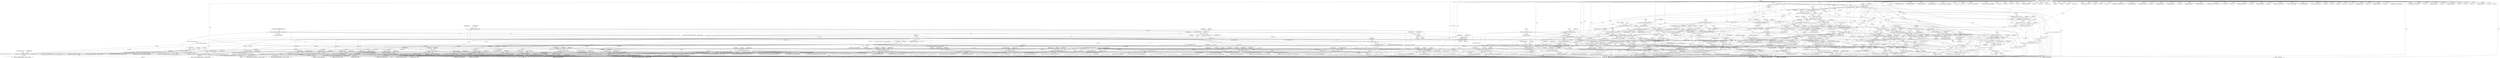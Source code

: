 digraph "0_tcpdump_4601c685e7fd19c3724d5e499c69b8d3ec49933e@API" {
"1001422" [label="(Call,PGM_OPT_REDIRECT_FIXED_LEN + sizeof(struct in6_addr))"];
"1001321" [label="(Call,opt_len < PGM_OPT_REDIRECT_FIXED_LEN)"];
"1001055" [label="(Call,opt_len - 2)"];
"1001041" [label="(Call,opts_len < opt_len)"];
"1000995" [label="(Call,opts_len < PGM_MIN_OPT_LEN)"];
"1001630" [label="(Call,opts_len -= PGM_OPT_FIN_LEN)"];
"1001610" [label="(Call,opt_len != PGM_OPT_FIN_LEN)"];
"1001604" [label="(Call,opts_len -= PGM_OPT_SYN_LEN)"];
"1001584" [label="(Call,opt_len != PGM_OPT_SYN_LEN)"];
"1001933" [label="(Call,opts_len -= PGM_OPT_PGMCC_FEEDBACK_FIXED_LEN + sizeof(struct in6_addr))"];
"1001827" [label="(Call,opt_len < PGM_OPT_PGMCC_FEEDBACK_FIXED_LEN)"];
"1001315" [label="(Call,opts_len -= PGM_OPT_NAK_BO_RNG_LEN)"];
"1001277" [label="(Call,opt_len != PGM_OPT_NAK_BO_RNG_LEN)"];
"1001381" [label="(Call,opts_len -= PGM_OPT_REDIRECT_FIXED_LEN + sizeof(struct in_addr))"];
"1001564" [label="(Call,opts_len -= PGM_OPT_NBR_UNREACH_LEN)"];
"1001544" [label="(Call,opt_len != PGM_OPT_NBR_UNREACH_LEN)"];
"1001538" [label="(Call,opts_len -= PGM_OPT_CURR_TGSIZE_LEN)"];
"1001509" [label="(Call,opt_len != PGM_OPT_CURR_TGSIZE_LEN)"];
"1001420" [label="(Call,opts_len -= PGM_OPT_REDIRECT_FIXED_LEN + sizeof(struct in6_addr))"];
"1001767" [label="(Call,opts_len -= PGM_OPT_PGMCC_DATA_FIXED_LEN + sizeof(struct in_addr))"];
"1001700" [label="(Call,opt_len < PGM_OPT_PGMCC_DATA_FIXED_LEN)"];
"1001806" [label="(Call,opts_len -= PGM_OPT_PGMCC_DATA_FIXED_LEN + sizeof(struct in6_addr))"];
"1001578" [label="(Call,opts_len -= opt_len)"];
"1001147" [label="(Call,opts_len -= PGM_OPT_FRAGMENT_LEN)"];
"1001100" [label="(Call,opt_len != PGM_OPT_FRAGMENT_LEN)"];
"1001271" [label="(Call,opts_len -= PGM_OPT_NAK_BO_IVL_LEN)"];
"1001233" [label="(Call,opt_len != PGM_OPT_NAK_BO_IVL_LEN)"];
"1001694" [label="(Call,opts_len -= PGM_OPT_CRQST_LEN)"];
"1001674" [label="(Call,opt_len != PGM_OPT_CRQST_LEN)"];
"1001503" [label="(Call,opts_len -= PGM_OPT_PARITY_GRP_LEN)"];
"1001474" [label="(Call,opt_len != PGM_OPT_PARITY_GRP_LEN)"];
"1000988" [label="(Call,opts_len -= 4)"];
"1000967" [label="(Call,opts_len < 4)"];
"1000962" [label="(Call,opts_len = EXTRACT_16BITS(bp))"];
"1000964" [label="(Call,EXTRACT_16BITS(bp))"];
"1000948" [label="(Call,bp++)"];
"1000927" [label="(Call,bp++)"];
"1000662" [label="(Call,bp = (const u_char *) (odata + 1))"];
"1000664" [label="(Call,(const u_char *) (odata + 1))"];
"1000636" [label="(Call,odata = (const struct pgm_data *)(pgm + 1))"];
"1000638" [label="(Call,(const struct pgm_data *)(pgm + 1))"];
"1000126" [label="(Call,pgm = (const struct pgm_header *)bp)"];
"1000128" [label="(Call,(const struct pgm_header *)bp)"];
"1000108" [label="(MethodParameterIn,register const u_char *bp)"];
"1000561" [label="(Call,bp += sizeof(struct in6_addr))"];
"1000556" [label="(Call,addrtostr6(bp, nla_buf, sizeof(nla_buf)))"];
"1000520" [label="(Call,bp = (const u_char *) (polr + 1))"];
"1000522" [label="(Call,(const u_char *) (polr + 1))"];
"1000510" [label="(Call,polr = (const struct pgm_polr *)(pgm + 1))"];
"1000512" [label="(Call,(const struct pgm_polr *)(pgm + 1))"];
"1000545" [label="(Call,bp += sizeof(struct in_addr))"];
"1000540" [label="(Call,addrtostr(bp, nla_buf, sizeof(nla_buf)))"];
"1000496" [label="(Call,bp = (const u_char *) (poll_msg + 1))"];
"1000498" [label="(Call,(const u_char *) (poll_msg + 1))"];
"1000470" [label="(Call,poll_msg = (const struct pgm_poll *)(pgm + 1))"];
"1000472" [label="(Call,(const struct pgm_poll *)(pgm + 1))"];
"1000765" [label="(Call,bp += sizeof(struct in6_addr))"];
"1000760" [label="(Call,addrtostr6(bp, source_buf, sizeof(source_buf)))"];
"1000724" [label="(Call,bp = (const u_char *) (nak + 1))"];
"1000726" [label="(Call,(const u_char *) (nak + 1))"];
"1000714" [label="(Call,nak = (const struct pgm_nak *)(pgm + 1))"];
"1000716" [label="(Call,(const struct pgm_nak *)(pgm + 1))"];
"1000604" [label="(Call,bp += sizeof(uint32_t))"];
"1000602" [label="(Call,EXTRACT_32BITS(bp))"];
"1000591" [label="(Call,bp += sizeof(uint32_t))"];
"1000589" [label="(Call,EXTRACT_32BITS(bp))"];
"1000578" [label="(Call,bp += sizeof(uint32_t))"];
"1000576" [label="(Call,EXTRACT_32BITS(bp))"];
"1000434" [label="(Call,bp += sizeof(struct in6_addr))"];
"1000429" [label="(Call,addrtostr6(bp, nla_buf, sizeof(nla_buf)))"];
"1000393" [label="(Call,bp = (const u_char *) (spm + 1))"];
"1000395" [label="(Call,(const u_char *) (spm + 1))"];
"1000383" [label="(Call,spm = (const struct pgm_spm *)(pgm + 1))"];
"1000385" [label="(Call,(const struct pgm_spm *)(pgm + 1))"];
"1000418" [label="(Call,bp += sizeof(struct in_addr))"];
"1000413" [label="(Call,addrtostr(bp, nla_buf, sizeof(nla_buf)))"];
"1000699" [label="(Call,bp = (const u_char *) (rdata + 1))"];
"1000701" [label="(Call,(const u_char *) (rdata + 1))"];
"1000673" [label="(Call,rdata = (const struct pgm_data *)(pgm + 1))"];
"1000675" [label="(Call,(const struct pgm_data *)(pgm + 1))"];
"1000749" [label="(Call,bp += sizeof(struct in_addr))"];
"1000744" [label="(Call,addrtostr(bp, source_buf, sizeof(source_buf)))"];
"1000794" [label="(Call,bp += sizeof(struct in_addr))"];
"1000789" [label="(Call,addrtostr(bp, group_buf, sizeof(group_buf)))"];
"1000780" [label="(Call,EXTRACT_16BITS(bp))"];
"1000773" [label="(Call,bp += (2 * sizeof(uint16_t)))"];
"1000775" [label="(Call,2 * sizeof(uint16_t))"];
"1000881" [label="(Call,bp = (const u_char *) (ack + 1))"];
"1000883" [label="(Call,(const u_char *) (ack + 1))"];
"1000861" [label="(Call,ack = (const struct pgm_ack *)(pgm + 1))"];
"1000863" [label="(Call,(const struct pgm_ack *)(pgm + 1))"];
"1000810" [label="(Call,bp += sizeof(struct in6_addr))"];
"1000805" [label="(Call,addrtostr6(bp, group_buf, sizeof(group_buf)))"];
"1001964" [label="(Call,opts_len -= opt_len)"];
"1001894" [label="(Call,opts_len -= PGM_OPT_PGMCC_FEEDBACK_FIXED_LEN + sizeof(struct in_addr))"];
"1001668" [label="(Call,opts_len -= opt_len)"];
"1001227" [label="(Call,opts_len -= PGM_OPT_JOIN_LEN)"];
"1001198" [label="(Call,opt_len != PGM_OPT_JOIN_LEN)"];
"1001468" [label="(Call,opts_len -= PGM_OPT_PARITY_PRM_LEN)"];
"1001439" [label="(Call,opt_len != PGM_OPT_PARITY_PRM_LEN)"];
"1001192" [label="(Call,opts_len -= 4)"];
"1001094" [label="(Call,opts_len -= PGM_OPT_LENGTH_LEN)"];
"1001071" [label="(Call,opt_len != PGM_OPT_LENGTH_LEN)"];
"1001656" [label="(Call,opts_len -= PGM_OPT_RST_LEN)"];
"1001636" [label="(Call,opt_len != PGM_OPT_RST_LEN)"];
"1001027" [label="(Call,opt_len < PGM_MIN_OPT_LEN)"];
"1001021" [label="(Call,opt_len = *bp++)"];
"1000914" [label="(Call,ND_TTEST2(*bp, PGM_MIN_OPT_LEN))"];
"1000784" [label="(Call,ND_TCHECK2(*bp, sizeof(struct in_addr)))"];
"1000739" [label="(Call,ND_TCHECK2(*bp, sizeof(struct in_addr)))"];
"1000755" [label="(Call,ND_TCHECK2(*bp, sizeof(struct in6_addr)))"];
"1000408" [label="(Call,ND_TCHECK2(*bp, sizeof(struct in_addr)))"];
"1000424" [label="(Call,ND_TCHECK2(*bp, sizeof(struct in6_addr)))"];
"1000800" [label="(Call,ND_TCHECK2(*bp, sizeof(struct in6_addr)))"];
"1000535" [label="(Call,ND_TCHECK2(*bp, sizeof(struct in_addr)))"];
"1000595" [label="(Call,ND_TCHECK2(*bp, sizeof(uint32_t)))"];
"1000582" [label="(Call,ND_TCHECK2(*bp, sizeof(uint32_t)))"];
"1000569" [label="(Call,ND_TCHECK2(*bp, sizeof(uint32_t)))"];
"1000551" [label="(Call,ND_TCHECK2(*bp, sizeof(struct in6_addr)))"];
"1000965" [label="(Identifier,bp)"];
"1001057" [label="(Literal,2)"];
"1001579" [label="(Identifier,opts_len)"];
"1000861" [label="(Call,ack = (const struct pgm_ack *)(pgm + 1))"];
"1000994" [label="(ControlStructure,if (opts_len < PGM_MIN_OPT_LEN))"];
"1000808" [label="(Call,sizeof(group_buf))"];
"1001334" [label="(Call,bp += 2)"];
"1000127" [label="(Identifier,pgm)"];
"1001200" [label="(Identifier,PGM_OPT_JOIN_LEN)"];
"1000777" [label="(Call,sizeof(uint16_t))"];
"1000718" [label="(Call,pgm + 1)"];
"1001453" [label="(Identifier,bp)"];
"1001714" [label="(Identifier,bp)"];
"1001905" [label="(Call,PGM_OPT_PGMCC_FEEDBACK_FIXED_LEN + sizeof(struct in6_addr))"];
"1001611" [label="(Identifier,opt_len)"];
"1000949" [label="(Identifier,bp)"];
"1000715" [label="(Identifier,nak)"];
"1001233" [label="(Call,opt_len != PGM_OPT_NAK_BO_IVL_LEN)"];
"1000409" [label="(Call,*bp)"];
"1001155" [label="(Call,opt_len -= 4)"];
"1001150" [label="(ControlStructure,break;)"];
"1001077" [label="(Identifier,ndo)"];
"1001327" [label="(Identifier,ndo)"];
"1001273" [label="(Identifier,PGM_OPT_NAK_BO_IVL_LEN)"];
"1001895" [label="(Identifier,opts_len)"];
"1001021" [label="(Call,opt_len = *bp++)"];
"1000470" [label="(Call,poll_msg = (const struct pgm_poll *)(pgm + 1))"];
"1001118" [label="(Call,EXTRACT_32BITS(bp))"];
"1000604" [label="(Call,bp += sizeof(uint32_t))"];
"1000781" [label="(Identifier,bp)"];
"1000962" [label="(Call,opts_len = EXTRACT_16BITS(bp))"];
"1001070" [label="(ControlStructure,if (opt_len != PGM_OPT_LENGTH_LEN))"];
"1000699" [label="(Call,bp = (const u_char *) (rdata + 1))"];
"1000547" [label="(Call,sizeof(struct in_addr))"];
"1001068" [label="(Block,)"];
"1000744" [label="(Call,addrtostr(bp, source_buf, sizeof(source_buf)))"];
"1000995" [label="(Call,opts_len < PGM_MIN_OPT_LEN)"];
"1000669" [label="(ControlStructure,break;)"];
"1001541" [label="(ControlStructure,break;)"];
"1001247" [label="(Identifier,bp)"];
"1000503" [label="(ControlStructure,break;)"];
"1001903" [label="(Call,opt_len != PGM_OPT_PGMCC_FEEDBACK_FIXED_LEN + sizeof(struct in6_addr))"];
"1001047" [label="(Identifier,ndo)"];
"1001675" [label="(Identifier,opt_len)"];
"1000815" [label="(JumpTarget,default:)"];
"1001864" [label="(Call,opt_len != PGM_OPT_PGMCC_FEEDBACK_FIXED_LEN + sizeof(struct in_addr))"];
"1000811" [label="(Identifier,bp)"];
"1000588" [label="(Identifier,rnd)"];
"1000424" [label="(Call,ND_TCHECK2(*bp, sizeof(struct in6_addr)))"];
"1001235" [label="(Identifier,PGM_OPT_NAK_BO_IVL_LEN)"];
"1001348" [label="(Block,)"];
"1001718" [label="(Call,EXTRACT_32BITS(bp))"];
"1001132" [label="(Call,EXTRACT_32BITS(bp))"];
"1001845" [label="(Call,EXTRACT_32BITS(bp))"];
"1001147" [label="(Call,opts_len -= PGM_OPT_FRAGMENT_LEN)"];
"1000395" [label="(Call,(const u_char *) (spm + 1))"];
"1001885" [label="(Call,addrtostr(bp, nla_buf, sizeof(nla_buf)))"];
"1000577" [label="(Identifier,bp)"];
"1000543" [label="(Call,sizeof(nla_buf))"];
"1001650" [label="(Identifier,bp)"];
"1000387" [label="(Call,pgm + 1)"];
"1001827" [label="(Call,opt_len < PGM_OPT_PGMCC_FEEDBACK_FIXED_LEN)"];
"1000810" [label="(Call,bp += sizeof(struct in6_addr))"];
"1001658" [label="(Identifier,PGM_OPT_RST_LEN)"];
"1000434" [label="(Call,bp += sizeof(struct in6_addr))"];
"1001544" [label="(Call,opt_len != PGM_OPT_NBR_UNREACH_LEN)"];
"1001564" [label="(Call,opts_len -= PGM_OPT_NBR_UNREACH_LEN)"];
"1000773" [label="(Call,bp += (2 * sizeof(uint16_t)))"];
"1000497" [label="(Identifier,bp)"];
"1000565" [label="(ControlStructure,break;)"];
"1000774" [label="(Identifier,bp)"];
"1000700" [label="(Identifier,bp)"];
"1000758" [label="(Call,sizeof(struct in6_addr))"];
"1000993" [label="(Block,)"];
"1001840" [label="(Call,bp += 2)"];
"1000557" [label="(Identifier,bp)"];
"1001503" [label="(Call,opts_len -= PGM_OPT_PARITY_GRP_LEN)"];
"1000589" [label="(Call,EXTRACT_32BITS(bp))"];
"1001900" [label="(ControlStructure,break;)"];
"1000762" [label="(Identifier,source_buf)"];
"1001590" [label="(Identifier,ndo)"];
"1000596" [label="(Call,*bp)"];
"1001633" [label="(ControlStructure,break;)"];
"1000590" [label="(Identifier,bp)"];
"1001335" [label="(Identifier,bp)"];
"1001008" [label="(Identifier,bp)"];
"1000674" [label="(Identifier,rdata)"];
"1000558" [label="(Identifier,nla_buf)"];
"1001607" [label="(ControlStructure,break;)"];
"1001276" [label="(ControlStructure,if (opt_len != PGM_OPT_NAK_BO_RNG_LEN))"];
"1001322" [label="(Identifier,opt_len)"];
"1000533" [label="(Block,)"];
"1001657" [label="(Identifier,opts_len)"];
"1001597" [label="(Call,bp += 2)"];
"1000597" [label="(Identifier,bp)"];
"1001163" [label="(Identifier,opt_len)"];
"1000756" [label="(Call,*bp)"];
"1001624" [label="(Identifier,bp)"];
"1000414" [label="(Identifier,bp)"];
"1001381" [label="(Call,opts_len -= PGM_OPT_REDIRECT_FIXED_LEN + sizeof(struct in_addr))"];
"1001610" [label="(Call,opt_len != PGM_OPT_FIN_LEN)"];
"1000913" [label="(Call,!ND_TTEST2(*bp, PGM_MIN_OPT_LEN))"];
"1001029" [label="(Identifier,PGM_MIN_OPT_LEN)"];
"1001230" [label="(ControlStructure,break;)"];
"1000584" [label="(Identifier,bp)"];
"1001674" [label="(Call,opt_len != PGM_OPT_CRQST_LEN)"];
"1001676" [label="(Identifier,PGM_OPT_CRQST_LEN)"];
"1000735" [label="(Identifier,nak)"];
"1001807" [label="(Identifier,opts_len)"];
"1001802" [label="(Call,bp += sizeof(struct in6_addr))"];
"1000638" [label="(Call,(const struct pgm_data *)(pgm + 1))"];
"1000592" [label="(Identifier,bp)"];
"1000671" [label="(Block,)"];
"1000538" [label="(Call,sizeof(struct in_addr))"];
"1000556" [label="(Call,addrtostr6(bp, nla_buf, sizeof(nla_buf)))"];
"1001198" [label="(Call,opt_len != PGM_OPT_JOIN_LEN)"];
"1000791" [label="(Identifier,group_buf)"];
"1001511" [label="(Identifier,PGM_OPT_CURR_TGSIZE_LEN)"];
"1000706" [label="(ControlStructure,break;)"];
"1000578" [label="(Call,bp += sizeof(uint32_t))"];
"1001411" [label="(Call,addrtostr6(bp, nla_buf, sizeof(nla_buf)))"];
"1001459" [label="(Call,bp += 4)"];
"1000585" [label="(Call,sizeof(uint32_t))"];
"1001120" [label="(Call,bp += 4)"];
"1001073" [label="(Identifier,PGM_OPT_LENGTH_LEN)"];
"1000554" [label="(Call,sizeof(struct in6_addr))"];
"1001636" [label="(Call,opt_len != PGM_OPT_RST_LEN)"];
"1001515" [label="(Identifier,ndo)"];
"1001488" [label="(Identifier,bp)"];
"1000746" [label="(Identifier,source_buf)"];
"1000751" [label="(Call,sizeof(struct in_addr))"];
"1001194" [label="(Literal,4)"];
"1001086" [label="(Identifier,ndo)"];
"1000782" [label="(Block,)"];
"1001506" [label="(ControlStructure,break;)"];
"1000575" [label="(Identifier,ivl)"];
"1000406" [label="(Block,)"];
"1001638" [label="(Identifier,PGM_OPT_RST_LEN)"];
"1001152" [label="(Call,bp += 2)"];
"1001024" [label="(Call,bp++)"];
"1001228" [label="(Identifier,opts_len)"];
"1001278" [label="(Identifier,opt_len)"];
"1000602" [label="(Call,EXTRACT_32BITS(bp))"];
"1001258" [label="(Call,EXTRACT_32BITS(bp))"];
"1001565" [label="(Identifier,opts_len)"];
"1000947" [label="(Call,*bp++)"];
"1001164" [label="(Block,)"];
"1000753" [label="(ControlStructure,break;)"];
"1000425" [label="(Call,*bp)"];
"1000393" [label="(Call,bp = (const u_char *) (spm + 1))"];
"1001383" [label="(Call,PGM_OPT_REDIRECT_FIXED_LEN + sizeof(struct in_addr))"];
"1001277" [label="(Call,opt_len != PGM_OPT_NAK_BO_RNG_LEN)"];
"1000436" [label="(Call,sizeof(struct in6_addr))"];
"1001227" [label="(Call,opts_len -= PGM_OPT_JOIN_LEN)"];
"1001218" [label="(Call,bp += 4)"];
"1000471" [label="(Identifier,poll_msg)"];
"1001193" [label="(Identifier,opts_len)"];
"1001471" [label="(ControlStructure,break;)"];
"1000524" [label="(Call,polr + 1)"];
"1001441" [label="(Identifier,PGM_OPT_PARITY_PRM_LEN)"];
"1000888" [label="(ControlStructure,break;)"];
"1001101" [label="(Identifier,opt_len)"];
"1001440" [label="(Identifier,opt_len)"];
"1001211" [label="(Call,bp += 2)"];
"1000583" [label="(Call,*bp)"];
"1001232" [label="(ControlStructure,if (opt_len != PGM_OPT_NAK_BO_IVL_LEN))"];
"1000126" [label="(Call,pgm = (const struct pgm_header *)bp)"];
"1001854" [label="(Call,bp += 2+2)"];
"1001806" [label="(Call,opts_len -= PGM_OPT_PGMCC_DATA_FIXED_LEN + sizeof(struct in6_addr))"];
"1001052" [label="(Call,ND_TTEST2(*bp, opt_len - 2))"];
"1001026" [label="(ControlStructure,if (opt_len < PGM_MIN_OPT_LEN))"];
"1001538" [label="(Call,opts_len -= PGM_OPT_CURR_TGSIZE_LEN)"];
"1001961" [label="(Call,bp += opt_len)"];
"1000968" [label="(Identifier,opts_len)"];
"1001529" [label="(Call,bp += 4)"];
"1000767" [label="(Call,sizeof(struct in6_addr))"];
"1000498" [label="(Call,(const u_char *) (poll_msg + 1))"];
"1000422" [label="(ControlStructure,break;)"];
"1001279" [label="(Identifier,PGM_OPT_NAK_BO_RNG_LEN)"];
"1000766" [label="(Identifier,bp)"];
"1000570" [label="(Call,*bp)"];
"1000761" [label="(Identifier,bp)"];
"1001609" [label="(ControlStructure,if (opt_len != PGM_OPT_FIN_LEN))"];
"1000511" [label="(Identifier,polr)"];
"1000572" [label="(Call,sizeof(uint32_t))"];
"1000429" [label="(Call,addrtostr6(bp, nla_buf, sizeof(nla_buf)))"];
"1001421" [label="(Identifier,opts_len)"];
"1000789" [label="(Call,addrtostr(bp, group_buf, sizeof(group_buf)))"];
"1001253" [label="(Call,bp += 4)"];
"1001670" [label="(Identifier,opt_len)"];
"1000978" [label="(Call,bp += sizeof(uint16_t))"];
"1001192" [label="(Call,opts_len -= 4)"];
"1001713" [label="(Call,bp += 2)"];
"1001687" [label="(Call,bp += 2)"];
"1001106" [label="(Identifier,ndo)"];
"1001828" [label="(Identifier,opt_len)"];
"1001575" [label="(Call,bp += opt_len)"];
"1000574" [label="(Call,ivl = EXTRACT_32BITS(bp))"];
"1000747" [label="(Call,sizeof(source_buf))"];
"1001695" [label="(Identifier,opts_len)"];
"1001377" [label="(Call,bp += sizeof(struct in_addr))"];
"1001606" [label="(Identifier,PGM_OPT_SYN_LEN)"];
"1001632" [label="(Identifier,PGM_OPT_FIN_LEN)"];
"1001739" [label="(Call,PGM_OPT_PGMCC_DATA_FIXED_LEN + sizeof(struct in_addr))"];
"1000111" [label="(Block,)"];
"1001701" [label="(Identifier,opt_len)"];
"1000703" [label="(Call,rdata + 1)"];
"1000801" [label="(Call,*bp)"];
"1001272" [label="(Identifier,opts_len)"];
"1001042" [label="(Identifier,opts_len)"];
"1000870" [label="(Identifier,ack)"];
"1001445" [label="(Identifier,ndo)"];
"1001054" [label="(Identifier,bp)"];
"1001967" [label="(ControlStructure,break;)"];
"1001100" [label="(Call,opt_len != PGM_OPT_FRAGMENT_LEN)"];
"1000522" [label="(Call,(const u_char *) (polr + 1))"];
"1001833" [label="(Identifier,ndo)"];
"1000725" [label="(Identifier,bp)"];
"1001623" [label="(Call,bp += 2)"];
"1000750" [label="(Identifier,bp)"];
"1000794" [label="(Call,bp += sizeof(struct in_addr))"];
"1000435" [label="(Identifier,bp)"];
"1001323" [label="(Identifier,PGM_OPT_REDIRECT_FIXED_LEN)"];
"1001317" [label="(Identifier,PGM_OPT_NAK_BO_RNG_LEN)"];
"1001773" [label="(ControlStructure,break;)"];
"1000432" [label="(Call,sizeof(nla_buf))"];
"1001006" [label="(Call,ND_TTEST2(*bp, 2))"];
"1000862" [label="(Identifier,ack)"];
"1001040" [label="(ControlStructure,if (opts_len < opt_len))"];
"1000385" [label="(Call,(const struct pgm_spm *)(pgm + 1))"];
"1001097" [label="(ControlStructure,break;)"];
"1001019" [label="(Call,bp++)"];
"1000521" [label="(Identifier,bp)"];
"1000540" [label="(Call,addrtostr(bp, nla_buf, sizeof(nla_buf)))"];
"1001642" [label="(Identifier,ndo)"];
"1000807" [label="(Identifier,group_buf)"];
"1001315" [label="(Call,opts_len -= PGM_OPT_NAK_BO_RNG_LEN)"];
"1001509" [label="(Call,opt_len != PGM_OPT_CURR_TGSIZE_LEN)"];
"1000760" [label="(Call,addrtostr6(bp, source_buf, sizeof(source_buf)))"];
"1000427" [label="(Call,sizeof(struct in6_addr))"];
"1000710" [label="(Block,)"];
"1001847" [label="(Call,bp += 4)"];
"1000682" [label="(Identifier,rdata)"];
"1001586" [label="(Identifier,PGM_OPT_SYN_LEN)"];
"1000723" [label="(Identifier,nak)"];
"1001894" [label="(Call,opts_len -= PGM_OPT_PGMCC_FEEDBACK_FIXED_LEN + sizeof(struct in_addr))"];
"1001778" [label="(Call,PGM_OPT_PGMCC_DATA_FIXED_LEN + sizeof(struct in6_addr))"];
"1000675" [label="(Call,(const struct pgm_data *)(pgm + 1))"];
"1000726" [label="(Call,(const u_char *) (nak + 1))"];
"1001567" [label="(ControlStructure,break;)"];
"1000569" [label="(Call,ND_TCHECK2(*bp, sizeof(uint32_t)))"];
"1001204" [label="(Identifier,ndo)"];
"1000790" [label="(Identifier,bp)"];
"1000431" [label="(Identifier,nla_buf)"];
"1000381" [label="(Block,)"];
"1000394" [label="(Identifier,bp)"];
"1001583" [label="(ControlStructure,if (opt_len != PGM_OPT_SYN_LEN))"];
"1001688" [label="(Identifier,bp)"];
"1000587" [label="(Call,rnd = EXTRACT_32BITS(bp))"];
"1001768" [label="(Identifier,opts_len)"];
"1000514" [label="(Call,pgm + 1)"];
"1001199" [label="(Identifier,opt_len)"];
"1000606" [label="(Call,sizeof(uint32_t))"];
"1001866" [label="(Call,PGM_OPT_PGMCC_FEEDBACK_FIXED_LEN + sizeof(struct in_addr))"];
"1000803" [label="(Call,sizeof(struct in6_addr))"];
"1000601" [label="(Identifier,mask)"];
"1000552" [label="(Call,*bp)"];
"1001468" [label="(Call,opts_len -= PGM_OPT_PARITY_PRM_LEN)"];
"1001696" [label="(Identifier,PGM_OPT_CRQST_LEN)"];
"1001546" [label="(Identifier,PGM_OPT_NBR_UNREACH_LEN)"];
"1001055" [label="(Call,opt_len - 2)"];
"1001473" [label="(ControlStructure,if (opt_len != PGM_OPT_PARITY_GRP_LEN))"];
"1001797" [label="(Call,addrtostr6(bp, nla_buf, sizeof(nla_buf)))"];
"1000964" [label="(Call,EXTRACT_16BITS(bp))"];
"1000536" [label="(Call,*bp)"];
"1000967" [label="(Call,opts_len < 4)"];
"1001769" [label="(Call,PGM_OPT_PGMCC_DATA_FIXED_LEN + sizeof(struct in_addr))"];
"1001668" [label="(Call,opts_len -= opt_len)"];
"1002019" [label="(MethodReturn,RET)"];
"1001545" [label="(Identifier,opt_len)"];
"1000512" [label="(Call,(const struct pgm_polr *)(pgm + 1))"];
"1001861" [label="(Block,)"];
"1001392" [label="(Call,PGM_OPT_REDIRECT_FIXED_LEN + sizeof(struct in6_addr))"];
"1001725" [label="(Call,EXTRACT_16BITS(bp))"];
"1000724" [label="(Call,bp = (const u_char *) (nak + 1))"];
"1000914" [label="(Call,ND_TTEST2(*bp, PGM_MIN_OPT_LEN))"];
"1001184" [label="(Call,EXTRACT_32BITS(bp))"];
"1000812" [label="(Call,sizeof(struct in6_addr))"];
"1000531" [label="(Identifier,polr)"];
"1000749" [label="(Call,bp += sizeof(struct in_addr))"];
"1001557" [label="(Call,bp += 2)"];
"1000128" [label="(Call,(const struct pgm_header *)bp)"];
"1000500" [label="(Call,poll_msg + 1)"];
"1001423" [label="(Identifier,PGM_OPT_REDIRECT_FIXED_LEN)"];
"1001935" [label="(Call,PGM_OPT_PGMCC_FEEDBACK_FIXED_LEN + sizeof(struct in6_addr))"];
"1001504" [label="(Identifier,opts_len)"];
"1000796" [label="(Call,sizeof(struct in_addr))"];
"1000603" [label="(Identifier,bp)"];
"1000438" [label="(ControlStructure,break;)"];
"1001826" [label="(ControlStructure,if (opt_len < PGM_OPT_PGMCC_FEEDBACK_FIXED_LEN))"];
"1000755" [label="(Call,ND_TCHECK2(*bp, sizeof(struct in6_addr)))"];
"1000784" [label="(Call,ND_TCHECK2(*bp, sizeof(struct in_addr)))"];
"1000580" [label="(Call,sizeof(uint32_t))"];
"1000582" [label="(Call,ND_TCHECK2(*bp, sizeof(uint32_t)))"];
"1001001" [label="(Identifier,ndo)"];
"1001965" [label="(Identifier,opts_len)"];
"1000663" [label="(Identifier,bp)"];
"1000799" [label="(JumpTarget,case AFNUM_INET6:)"];
"1001387" [label="(ControlStructure,break;)"];
"1001216" [label="(Call,EXTRACT_32BITS(bp))"];
"1001295" [label="(Call,EXTRACT_32BITS(bp))"];
"1000392" [label="(Identifier,spm)"];
"1000745" [label="(Identifier,bp)"];
"1001043" [label="(Identifier,opt_len)"];
"1001318" [label="(ControlStructure,break;)"];
"1001939" [label="(ControlStructure,break;)"];
"1000926" [label="(Call,*bp++)"];
"1001096" [label="(Identifier,PGM_OPT_LENGTH_LEN)"];
"1000397" [label="(Call,spm + 1)"];
"1001727" [label="(Call,bp += 2+2)"];
"1001492" [label="(Call,EXTRACT_32BITS(bp))"];
"1000598" [label="(Call,sizeof(uint32_t))"];
"1001480" [label="(Identifier,ndo)"];
"1001028" [label="(Identifier,opt_len)"];
"1001251" [label="(Call,EXTRACT_32BITS(bp))"];
"1001924" [label="(Call,addrtostr6(bp, nla_buf, sizeof(nla_buf)))"];
"1000535" [label="(Call,ND_TCHECK2(*bp, sizeof(struct in_addr)))"];
"1000740" [label="(Call,*bp)"];
"1001933" [label="(Call,opts_len -= PGM_OPT_PGMCC_FEEDBACK_FIXED_LEN + sizeof(struct in6_addr))"];
"1001671" [label="(ControlStructure,break;)"];
"1000966" [label="(ControlStructure,if (opts_len < 4))"];
"1001510" [label="(Identifier,opt_len)"];
"1001291" [label="(Identifier,bp)"];
"1001523" [label="(Identifier,bp)"];
"1000519" [label="(Identifier,polr)"];
"1000673" [label="(Call,rdata = (const struct pgm_data *)(pgm + 1))"];
"1001558" [label="(Identifier,bp)"];
"1001694" [label="(Call,opts_len -= PGM_OPT_CRQST_LEN)"];
"1000645" [label="(Identifier,odata)"];
"1001702" [label="(Identifier,PGM_OPT_PGMCC_DATA_FIXED_LEN)"];
"1001341" [label="(Call,bp += 2+2)"];
"1000549" [label="(ControlStructure,break;)"];
"1001452" [label="(Call,bp += 2)"];
"1000915" [label="(Call,*bp)"];
"1001808" [label="(Call,PGM_OPT_PGMCC_DATA_FIXED_LEN + sizeof(struct in6_addr))"];
"1001890" [label="(Call,bp += sizeof(struct in_addr))"];
"1001353" [label="(Call,PGM_OPT_REDIRECT_FIXED_LEN + sizeof(struct in_addr))"];
"1001829" [label="(Identifier,PGM_OPT_PGMCC_FEEDBACK_FIXED_LEN)"];
"1001095" [label="(Identifier,opts_len)"];
"1001635" [label="(ControlStructure,if (opt_len != PGM_OPT_RST_LEN))"];
"1001099" [label="(ControlStructure,if (opt_len != PGM_OPT_FRAGMENT_LEN))"];
"1001148" [label="(Identifier,opts_len)"];
"1001476" [label="(Identifier,PGM_OPT_PARITY_GRP_LEN)"];
"1001487" [label="(Call,bp += 2)"];
"1001114" [label="(Identifier,bp)"];
"1000408" [label="(Call,ND_TCHECK2(*bp, sizeof(struct in_addr)))"];
"1001841" [label="(Identifier,bp)"];
"1000418" [label="(Call,bp += sizeof(struct in_addr))"];
"1001852" [label="(Call,EXTRACT_16BITS(bp))"];
"1000917" [label="(Identifier,PGM_MIN_OPT_LEN)"];
"1001475" [label="(Identifier,opt_len)"];
"1001470" [label="(Identifier,PGM_OPT_PARITY_PRM_LEN)"];
"1000637" [label="(Identifier,odata)"];
"1001290" [label="(Call,bp += 2)"];
"1000505" [label="(Block,)"];
"1001416" [label="(Call,bp += sizeof(struct in6_addr))"];
"1001422" [label="(Call,PGM_OPT_REDIRECT_FIXED_LEN + sizeof(struct in6_addr))"];
"1001023" [label="(Call,*bp++)"];
"1000559" [label="(Call,sizeof(nla_buf))"];
"1001673" [label="(ControlStructure,if (opt_len != PGM_OPT_CRQST_LEN))"];
"1001776" [label="(Call,opt_len != PGM_OPT_PGMCC_DATA_FIXED_LEN + sizeof(struct in6_addr))"];
"1001071" [label="(Call,opt_len != PGM_OPT_LENGTH_LEN)"];
"1000765" [label="(Call,bp += sizeof(struct in6_addr))"];
"1000636" [label="(Call,odata = (const struct pgm_data *)(pgm + 1))"];
"1000640" [label="(Call,pgm + 1)"];
"1000610" [label="(Identifier,ndo)"];
"1000563" [label="(Call,sizeof(struct in6_addr))"];
"1001474" [label="(Call,opt_len != PGM_OPT_PARITY_GRP_LEN)"];
"1000963" [label="(Identifier,opts_len)"];
"1001763" [label="(Call,bp += sizeof(struct in_addr))"];
"1000881" [label="(Call,bp = (const u_char *) (ack + 1))"];
"1001566" [label="(Identifier,PGM_OPT_NBR_UNREACH_LEN)"];
"1000419" [label="(Identifier,bp)"];
"1001550" [label="(Identifier,ndo)"];
"1000579" [label="(Identifier,bp)"];
"1000776" [label="(Literal,2)"];
"1001527" [label="(Call,EXTRACT_32BITS(bp))"];
"1001283" [label="(Identifier,ndo)"];
"1000969" [label="(Literal,4)"];
"1001616" [label="(Identifier,ndo)"];
"1000911" [label="(Block,)"];
"1001505" [label="(Identifier,PGM_OPT_PARITY_GRP_LEN)"];
"1000863" [label="(Call,(const struct pgm_ack *)(pgm + 1))"];
"1000787" [label="(Call,sizeof(struct in_addr))"];
"1001934" [label="(Identifier,opts_len)"];
"1000605" [label="(Identifier,bp)"];
"1000988" [label="(Call,opts_len -= 4)"];
"1001094" [label="(Call,opts_len -= PGM_OPT_LENGTH_LEN)"];
"1000973" [label="(Identifier,ndo)"];
"1000800" [label="(Call,ND_TCHECK2(*bp, sizeof(struct in6_addr)))"];
"1001033" [label="(Identifier,ndo)"];
"1001669" [label="(Identifier,opts_len)"];
"1000593" [label="(Call,sizeof(uint32_t))"];
"1000779" [label="(ControlStructure,switch (EXTRACT_16BITS(bp)))"];
"1000882" [label="(Identifier,bp)"];
"1000541" [label="(Identifier,bp)"];
"1001612" [label="(Identifier,PGM_OPT_FIN_LEN)"];
"1000551" [label="(Call,ND_TCHECK2(*bp, sizeof(struct in6_addr)))"];
"1001697" [label="(ControlStructure,break;)"];
"1000677" [label="(Call,pgm + 1)"];
"1000763" [label="(Call,sizeof(source_buf))"];
"1000413" [label="(Call,addrtostr(bp, nla_buf, sizeof(nla_buf)))"];
"1001929" [label="(Call,bp += sizeof(struct in6_addr))"];
"1001543" [label="(ControlStructure,if (opt_len != PGM_OPT_NBR_UNREACH_LEN))"];
"1001056" [label="(Identifier,opt_len)"];
"1000420" [label="(Call,sizeof(struct in_addr))"];
"1001598" [label="(Identifier,bp)"];
"1001186" [label="(Call,bp += 4)"];
"1000468" [label="(Block,)"];
"1000474" [label="(Call,pgm + 1)"];
"1001022" [label="(Identifier,opt_len)"];
"1000634" [label="(Block,)"];
"1001720" [label="(Call,bp += 4)"];
"1000739" [label="(Call,ND_TCHECK2(*bp, sizeof(struct in_addr)))"];
"1001581" [label="(ControlStructure,break;)"];
"1000785" [label="(Call,*bp)"];
"1001966" [label="(Identifier,opt_len)"];
"1000415" [label="(Identifier,nla_buf)"];
"1001584" [label="(Call,opt_len != PGM_OPT_SYN_LEN)"];
"1001737" [label="(Call,opt_len != PGM_OPT_PGMCC_DATA_FIXED_LEN + sizeof(struct in_addr))"];
"1000885" [label="(Call,ack + 1)"];
"1001229" [label="(Identifier,PGM_OPT_JOIN_LEN)"];
"1000798" [label="(ControlStructure,break;)"];
"1001964" [label="(Call,opts_len -= opt_len)"];
"1000792" [label="(Call,sizeof(group_buf))"];
"1000561" [label="(Call,bp += sizeof(struct in6_addr))"];
"1001706" [label="(Identifier,ndo)"];
"1000780" [label="(Call,EXTRACT_16BITS(bp))"];
"1000997" [label="(Identifier,PGM_MIN_OPT_LEN)"];
"1001113" [label="(Call,bp += 2)"];
"1001637" [label="(Identifier,opt_len)"];
"1001424" [label="(Call,sizeof(struct in6_addr))"];
"1001767" [label="(Call,opts_len -= PGM_OPT_PGMCC_DATA_FIXED_LEN + sizeof(struct in_addr))"];
"1000666" [label="(Call,odata + 1)"];
"1001605" [label="(Identifier,opts_len)"];
"1001149" [label="(Identifier,PGM_OPT_FRAGMENT_LEN)"];
"1000775" [label="(Call,2 * sizeof(uint16_t))"];
"1001134" [label="(Call,bp += 4)"];
"1001439" [label="(Call,opt_len != PGM_OPT_PARITY_PRM_LEN)"];
"1001304" [label="(Call,bp += 4)"];
"1001680" [label="(Identifier,ndo)"];
"1000591" [label="(Call,bp += sizeof(uint32_t))"];
"1001302" [label="(Call,EXTRACT_32BITS(bp))"];
"1000714" [label="(Call,nak = (const struct pgm_nak *)(pgm + 1))"];
"1001212" [label="(Identifier,bp)"];
"1000576" [label="(Call,EXTRACT_32BITS(bp))"];
"1001027" [label="(Call,opt_len < PGM_MIN_OPT_LEN)"];
"1001540" [label="(Identifier,PGM_OPT_CURR_TGSIZE_LEN)"];
"1000595" [label="(Call,ND_TCHECK2(*bp, sizeof(uint32_t)))"];
"1000769" [label="(ControlStructure,break;)"];
"1001297" [label="(Call,bp += 4)"];
"1000806" [label="(Identifier,bp)"];
"1000814" [label="(ControlStructure,break;)"];
"1001539" [label="(Identifier,opts_len)"];
"1000108" [label="(MethodParameterIn,register const u_char *bp)"];
"1000404" [label="(Identifier,spm)"];
"1001271" [label="(Call,opts_len -= PGM_OPT_NAK_BO_IVL_LEN)"];
"1001072" [label="(Identifier,opt_len)"];
"1001125" [label="(Call,EXTRACT_32BITS(bp))"];
"1001494" [label="(Call,bp += 4)"];
"1000742" [label="(Call,sizeof(struct in_addr))"];
"1000989" [label="(Identifier,opts_len)"];
"1001382" [label="(Identifier,opts_len)"];
"1001812" [label="(ControlStructure,break;)"];
"1000716" [label="(Call,(const struct pgm_nak *)(pgm + 1))"];
"1000701" [label="(Call,(const u_char *) (rdata + 1))"];
"1000662" [label="(Call,bp = (const u_char *) (odata + 1))"];
"1000562" [label="(Identifier,bp)"];
"1001700" [label="(Call,opt_len < PGM_OPT_PGMCC_DATA_FIXED_LEN)"];
"1000542" [label="(Identifier,nla_buf)"];
"1001659" [label="(ControlStructure,break;)"];
"1000948" [label="(Call,bp++)"];
"1000545" [label="(Call,bp += sizeof(struct in_addr))"];
"1000510" [label="(Call,polr = (const struct pgm_polr *)(pgm + 1))"];
"1000795" [label="(Identifier,bp)"];
"1001372" [label="(Call,addrtostr(bp, nla_buf, sizeof(nla_buf)))"];
"1001665" [label="(Call,bp += opt_len)"];
"1000859" [label="(Block,)"];
"1001604" [label="(Call,opts_len -= PGM_OPT_SYN_LEN)"];
"1001734" [label="(Block,)"];
"1001469" [label="(Identifier,opts_len)"];
"1000384" [label="(Identifier,spm)"];
"1001758" [label="(Call,addrtostr(bp, nla_buf, sizeof(nla_buf)))"];
"1000520" [label="(Call,bp = (const u_char *) (polr + 1))"];
"1000383" [label="(Call,spm = (const struct pgm_spm *)(pgm + 1))"];
"1001321" [label="(Call,opt_len < PGM_OPT_REDIRECT_FIXED_LEN)"];
"1001699" [label="(ControlStructure,if (opt_len < PGM_OPT_PGMCC_DATA_FIXED_LEN))"];
"1001630" [label="(Call,opts_len -= PGM_OPT_FIN_LEN)"];
"1001578" [label="(Call,opts_len -= opt_len)"];
"1001896" [label="(Call,PGM_OPT_PGMCC_FEEDBACK_FIXED_LEN + sizeof(struct in_addr))"];
"1001997" [label="(Call,zmtp1_print_datagram(ndo, bp, EXTRACT_16BITS(&pgm->pgm_length)))"];
"1000479" [label="(Identifier,poll_msg)"];
"1001197" [label="(ControlStructure,if (opt_len != PGM_OPT_JOIN_LEN))"];
"1001390" [label="(Call,opt_len != PGM_OPT_REDIRECT_FIXED_LEN + sizeof(struct in6_addr))"];
"1001585" [label="(Identifier,opt_len)"];
"1001351" [label="(Call,opt_len != PGM_OPT_REDIRECT_FIXED_LEN + sizeof(struct in_addr))"];
"1001127" [label="(Call,bp += 4)"];
"1000430" [label="(Identifier,bp)"];
"1001508" [label="(ControlStructure,if (opt_len != PGM_OPT_CURR_TGSIZE_LEN))"];
"1000979" [label="(Identifier,bp)"];
"1001631" [label="(Identifier,opts_len)"];
"1000496" [label="(Call,bp = (const u_char *) (poll_msg + 1))"];
"1000883" [label="(Call,(const u_char *) (ack + 1))"];
"1001339" [label="(Call,EXTRACT_16BITS(bp))"];
"1001580" [label="(Identifier,opt_len)"];
"1000927" [label="(Call,bp++)"];
"1001234" [label="(Identifier,opt_len)"];
"1000805" [label="(Call,addrtostr6(bp, group_buf, sizeof(group_buf)))"];
"1001041" [label="(Call,opts_len < opt_len)"];
"1001246" [label="(Call,bp += 2)"];
"1000130" [label="(Identifier,bp)"];
"1001239" [label="(Identifier,ndo)"];
"1000600" [label="(Call,mask = EXTRACT_32BITS(bp))"];
"1001656" [label="(Call,opts_len -= PGM_OPT_RST_LEN)"];
"1000737" [label="(Block,)"];
"1000411" [label="(Call,sizeof(struct in_addr))"];
"1001089" [label="(Call,EXTRACT_16BITS(bp))"];
"1001522" [label="(Call,bp += 2)"];
"1000416" [label="(Call,sizeof(nla_buf))"];
"1001320" [label="(ControlStructure,if (opt_len < PGM_OPT_REDIRECT_FIXED_LEN))"];
"1001091" [label="(Call,bp += 2)"];
"1000132" [label="(Identifier,ip)"];
"1000865" [label="(Call,pgm + 1)"];
"1001260" [label="(Call,bp += 4)"];
"1000928" [label="(Identifier,bp)"];
"1000546" [label="(Identifier,bp)"];
"1001274" [label="(ControlStructure,break;)"];
"1000992" [label="(Identifier,opts_len)"];
"1001457" [label="(Call,EXTRACT_32BITS(bp))"];
"1000664" [label="(Call,(const u_char *) (odata + 1))"];
"1001316" [label="(Identifier,opts_len)"];
"1001102" [label="(Identifier,PGM_OPT_FRAGMENT_LEN)"];
"1001649" [label="(Call,bp += 2)"];
"1001438" [label="(ControlStructure,if (opt_len != PGM_OPT_PARITY_PRM_LEN))"];
"1001420" [label="(Call,opts_len -= PGM_OPT_REDIRECT_FIXED_LEN + sizeof(struct in6_addr))"];
"1000472" [label="(Call,(const struct pgm_poll *)(pgm + 1))"];
"1000783" [label="(JumpTarget,case AFNUM_INET:)"];
"1000990" [label="(Literal,4)"];
"1001426" [label="(ControlStructure,break;)"];
"1000996" [label="(Identifier,opts_len)"];
"1000728" [label="(Call,nak + 1)"];
"1001422" -> "1001420"  [label="AST: "];
"1001422" -> "1001424"  [label="CFG: "];
"1001423" -> "1001422"  [label="AST: "];
"1001424" -> "1001422"  [label="AST: "];
"1001420" -> "1001422"  [label="CFG: "];
"1001422" -> "1002019"  [label="DDG: PGM_OPT_REDIRECT_FIXED_LEN"];
"1001321" -> "1001422"  [label="DDG: PGM_OPT_REDIRECT_FIXED_LEN"];
"1001321" -> "1001320"  [label="AST: "];
"1001321" -> "1001323"  [label="CFG: "];
"1001322" -> "1001321"  [label="AST: "];
"1001323" -> "1001321"  [label="AST: "];
"1001327" -> "1001321"  [label="CFG: "];
"1001335" -> "1001321"  [label="CFG: "];
"1001321" -> "1002019"  [label="DDG: opt_len < PGM_OPT_REDIRECT_FIXED_LEN"];
"1001321" -> "1002019"  [label="DDG: opt_len"];
"1001321" -> "1002019"  [label="DDG: PGM_OPT_REDIRECT_FIXED_LEN"];
"1001055" -> "1001321"  [label="DDG: opt_len"];
"1001321" -> "1001351"  [label="DDG: opt_len"];
"1001321" -> "1001351"  [label="DDG: PGM_OPT_REDIRECT_FIXED_LEN"];
"1001321" -> "1001353"  [label="DDG: PGM_OPT_REDIRECT_FIXED_LEN"];
"1001321" -> "1001381"  [label="DDG: PGM_OPT_REDIRECT_FIXED_LEN"];
"1001321" -> "1001383"  [label="DDG: PGM_OPT_REDIRECT_FIXED_LEN"];
"1001321" -> "1001390"  [label="DDG: opt_len"];
"1001321" -> "1001390"  [label="DDG: PGM_OPT_REDIRECT_FIXED_LEN"];
"1001321" -> "1001392"  [label="DDG: PGM_OPT_REDIRECT_FIXED_LEN"];
"1001321" -> "1001420"  [label="DDG: PGM_OPT_REDIRECT_FIXED_LEN"];
"1001055" -> "1001052"  [label="AST: "];
"1001055" -> "1001057"  [label="CFG: "];
"1001056" -> "1001055"  [label="AST: "];
"1001057" -> "1001055"  [label="AST: "];
"1001052" -> "1001055"  [label="CFG: "];
"1001055" -> "1002019"  [label="DDG: opt_len"];
"1001055" -> "1001052"  [label="DDG: opt_len"];
"1001055" -> "1001052"  [label="DDG: 2"];
"1001041" -> "1001055"  [label="DDG: opt_len"];
"1001055" -> "1001071"  [label="DDG: opt_len"];
"1001055" -> "1001100"  [label="DDG: opt_len"];
"1001055" -> "1001155"  [label="DDG: opt_len"];
"1001055" -> "1001198"  [label="DDG: opt_len"];
"1001055" -> "1001233"  [label="DDG: opt_len"];
"1001055" -> "1001277"  [label="DDG: opt_len"];
"1001055" -> "1001351"  [label="DDG: opt_len"];
"1001055" -> "1001390"  [label="DDG: opt_len"];
"1001055" -> "1001439"  [label="DDG: opt_len"];
"1001055" -> "1001474"  [label="DDG: opt_len"];
"1001055" -> "1001509"  [label="DDG: opt_len"];
"1001055" -> "1001544"  [label="DDG: opt_len"];
"1001055" -> "1001575"  [label="DDG: opt_len"];
"1001055" -> "1001578"  [label="DDG: opt_len"];
"1001055" -> "1001584"  [label="DDG: opt_len"];
"1001055" -> "1001610"  [label="DDG: opt_len"];
"1001055" -> "1001636"  [label="DDG: opt_len"];
"1001055" -> "1001665"  [label="DDG: opt_len"];
"1001055" -> "1001668"  [label="DDG: opt_len"];
"1001055" -> "1001674"  [label="DDG: opt_len"];
"1001055" -> "1001700"  [label="DDG: opt_len"];
"1001055" -> "1001737"  [label="DDG: opt_len"];
"1001055" -> "1001776"  [label="DDG: opt_len"];
"1001055" -> "1001827"  [label="DDG: opt_len"];
"1001055" -> "1001864"  [label="DDG: opt_len"];
"1001055" -> "1001903"  [label="DDG: opt_len"];
"1001055" -> "1001961"  [label="DDG: opt_len"];
"1001055" -> "1001964"  [label="DDG: opt_len"];
"1001041" -> "1001040"  [label="AST: "];
"1001041" -> "1001043"  [label="CFG: "];
"1001042" -> "1001041"  [label="AST: "];
"1001043" -> "1001041"  [label="AST: "];
"1001047" -> "1001041"  [label="CFG: "];
"1001054" -> "1001041"  [label="CFG: "];
"1001041" -> "1002019"  [label="DDG: opts_len < opt_len"];
"1001041" -> "1002019"  [label="DDG: opts_len"];
"1001041" -> "1002019"  [label="DDG: opt_len"];
"1001041" -> "1000995"  [label="DDG: opts_len"];
"1000995" -> "1001041"  [label="DDG: opts_len"];
"1001027" -> "1001041"  [label="DDG: opt_len"];
"1001041" -> "1001094"  [label="DDG: opts_len"];
"1001041" -> "1001147"  [label="DDG: opts_len"];
"1001041" -> "1001192"  [label="DDG: opts_len"];
"1001041" -> "1001227"  [label="DDG: opts_len"];
"1001041" -> "1001271"  [label="DDG: opts_len"];
"1001041" -> "1001315"  [label="DDG: opts_len"];
"1001041" -> "1001381"  [label="DDG: opts_len"];
"1001041" -> "1001420"  [label="DDG: opts_len"];
"1001041" -> "1001468"  [label="DDG: opts_len"];
"1001041" -> "1001503"  [label="DDG: opts_len"];
"1001041" -> "1001538"  [label="DDG: opts_len"];
"1001041" -> "1001564"  [label="DDG: opts_len"];
"1001041" -> "1001578"  [label="DDG: opts_len"];
"1001041" -> "1001604"  [label="DDG: opts_len"];
"1001041" -> "1001630"  [label="DDG: opts_len"];
"1001041" -> "1001656"  [label="DDG: opts_len"];
"1001041" -> "1001668"  [label="DDG: opts_len"];
"1001041" -> "1001694"  [label="DDG: opts_len"];
"1001041" -> "1001767"  [label="DDG: opts_len"];
"1001041" -> "1001806"  [label="DDG: opts_len"];
"1001041" -> "1001894"  [label="DDG: opts_len"];
"1001041" -> "1001933"  [label="DDG: opts_len"];
"1001041" -> "1001964"  [label="DDG: opts_len"];
"1000995" -> "1000994"  [label="AST: "];
"1000995" -> "1000997"  [label="CFG: "];
"1000996" -> "1000995"  [label="AST: "];
"1000997" -> "1000995"  [label="AST: "];
"1001001" -> "1000995"  [label="CFG: "];
"1001008" -> "1000995"  [label="CFG: "];
"1000995" -> "1002019"  [label="DDG: opts_len"];
"1000995" -> "1002019"  [label="DDG: PGM_MIN_OPT_LEN"];
"1000995" -> "1002019"  [label="DDG: opts_len < PGM_MIN_OPT_LEN"];
"1001630" -> "1000995"  [label="DDG: opts_len"];
"1001604" -> "1000995"  [label="DDG: opts_len"];
"1001933" -> "1000995"  [label="DDG: opts_len"];
"1001315" -> "1000995"  [label="DDG: opts_len"];
"1001381" -> "1000995"  [label="DDG: opts_len"];
"1001564" -> "1000995"  [label="DDG: opts_len"];
"1001538" -> "1000995"  [label="DDG: opts_len"];
"1001420" -> "1000995"  [label="DDG: opts_len"];
"1001767" -> "1000995"  [label="DDG: opts_len"];
"1001806" -> "1000995"  [label="DDG: opts_len"];
"1001578" -> "1000995"  [label="DDG: opts_len"];
"1001147" -> "1000995"  [label="DDG: opts_len"];
"1001271" -> "1000995"  [label="DDG: opts_len"];
"1001694" -> "1000995"  [label="DDG: opts_len"];
"1001503" -> "1000995"  [label="DDG: opts_len"];
"1000988" -> "1000995"  [label="DDG: opts_len"];
"1001964" -> "1000995"  [label="DDG: opts_len"];
"1001894" -> "1000995"  [label="DDG: opts_len"];
"1001668" -> "1000995"  [label="DDG: opts_len"];
"1001227" -> "1000995"  [label="DDG: opts_len"];
"1001468" -> "1000995"  [label="DDG: opts_len"];
"1001192" -> "1000995"  [label="DDG: opts_len"];
"1001094" -> "1000995"  [label="DDG: opts_len"];
"1001656" -> "1000995"  [label="DDG: opts_len"];
"1001027" -> "1000995"  [label="DDG: PGM_MIN_OPT_LEN"];
"1000914" -> "1000995"  [label="DDG: PGM_MIN_OPT_LEN"];
"1000995" -> "1001027"  [label="DDG: PGM_MIN_OPT_LEN"];
"1001630" -> "1001068"  [label="AST: "];
"1001630" -> "1001632"  [label="CFG: "];
"1001631" -> "1001630"  [label="AST: "];
"1001632" -> "1001630"  [label="AST: "];
"1001633" -> "1001630"  [label="CFG: "];
"1001630" -> "1002019"  [label="DDG: opts_len"];
"1001630" -> "1002019"  [label="DDG: PGM_OPT_FIN_LEN"];
"1001610" -> "1001630"  [label="DDG: PGM_OPT_FIN_LEN"];
"1001610" -> "1001609"  [label="AST: "];
"1001610" -> "1001612"  [label="CFG: "];
"1001611" -> "1001610"  [label="AST: "];
"1001612" -> "1001610"  [label="AST: "];
"1001616" -> "1001610"  [label="CFG: "];
"1001624" -> "1001610"  [label="CFG: "];
"1001610" -> "1002019"  [label="DDG: PGM_OPT_FIN_LEN"];
"1001610" -> "1002019"  [label="DDG: opt_len"];
"1001610" -> "1002019"  [label="DDG: opt_len != PGM_OPT_FIN_LEN"];
"1001604" -> "1001068"  [label="AST: "];
"1001604" -> "1001606"  [label="CFG: "];
"1001605" -> "1001604"  [label="AST: "];
"1001606" -> "1001604"  [label="AST: "];
"1001607" -> "1001604"  [label="CFG: "];
"1001604" -> "1002019"  [label="DDG: opts_len"];
"1001604" -> "1002019"  [label="DDG: PGM_OPT_SYN_LEN"];
"1001584" -> "1001604"  [label="DDG: PGM_OPT_SYN_LEN"];
"1001584" -> "1001583"  [label="AST: "];
"1001584" -> "1001586"  [label="CFG: "];
"1001585" -> "1001584"  [label="AST: "];
"1001586" -> "1001584"  [label="AST: "];
"1001590" -> "1001584"  [label="CFG: "];
"1001598" -> "1001584"  [label="CFG: "];
"1001584" -> "1002019"  [label="DDG: opt_len"];
"1001584" -> "1002019"  [label="DDG: opt_len != PGM_OPT_SYN_LEN"];
"1001584" -> "1002019"  [label="DDG: PGM_OPT_SYN_LEN"];
"1001933" -> "1001861"  [label="AST: "];
"1001933" -> "1001935"  [label="CFG: "];
"1001934" -> "1001933"  [label="AST: "];
"1001935" -> "1001933"  [label="AST: "];
"1001939" -> "1001933"  [label="CFG: "];
"1001933" -> "1002019"  [label="DDG: opts_len"];
"1001933" -> "1002019"  [label="DDG: PGM_OPT_PGMCC_FEEDBACK_FIXED_LEN + sizeof(struct in6_addr)"];
"1001827" -> "1001933"  [label="DDG: PGM_OPT_PGMCC_FEEDBACK_FIXED_LEN"];
"1001827" -> "1001826"  [label="AST: "];
"1001827" -> "1001829"  [label="CFG: "];
"1001828" -> "1001827"  [label="AST: "];
"1001829" -> "1001827"  [label="AST: "];
"1001833" -> "1001827"  [label="CFG: "];
"1001841" -> "1001827"  [label="CFG: "];
"1001827" -> "1002019"  [label="DDG: PGM_OPT_PGMCC_FEEDBACK_FIXED_LEN"];
"1001827" -> "1002019"  [label="DDG: opt_len"];
"1001827" -> "1002019"  [label="DDG: opt_len < PGM_OPT_PGMCC_FEEDBACK_FIXED_LEN"];
"1001827" -> "1001864"  [label="DDG: opt_len"];
"1001827" -> "1001864"  [label="DDG: PGM_OPT_PGMCC_FEEDBACK_FIXED_LEN"];
"1001827" -> "1001866"  [label="DDG: PGM_OPT_PGMCC_FEEDBACK_FIXED_LEN"];
"1001827" -> "1001894"  [label="DDG: PGM_OPT_PGMCC_FEEDBACK_FIXED_LEN"];
"1001827" -> "1001896"  [label="DDG: PGM_OPT_PGMCC_FEEDBACK_FIXED_LEN"];
"1001827" -> "1001903"  [label="DDG: opt_len"];
"1001827" -> "1001903"  [label="DDG: PGM_OPT_PGMCC_FEEDBACK_FIXED_LEN"];
"1001827" -> "1001905"  [label="DDG: PGM_OPT_PGMCC_FEEDBACK_FIXED_LEN"];
"1001827" -> "1001935"  [label="DDG: PGM_OPT_PGMCC_FEEDBACK_FIXED_LEN"];
"1001315" -> "1001068"  [label="AST: "];
"1001315" -> "1001317"  [label="CFG: "];
"1001316" -> "1001315"  [label="AST: "];
"1001317" -> "1001315"  [label="AST: "];
"1001318" -> "1001315"  [label="CFG: "];
"1001315" -> "1002019"  [label="DDG: opts_len"];
"1001315" -> "1002019"  [label="DDG: PGM_OPT_NAK_BO_RNG_LEN"];
"1001277" -> "1001315"  [label="DDG: PGM_OPT_NAK_BO_RNG_LEN"];
"1001277" -> "1001276"  [label="AST: "];
"1001277" -> "1001279"  [label="CFG: "];
"1001278" -> "1001277"  [label="AST: "];
"1001279" -> "1001277"  [label="AST: "];
"1001283" -> "1001277"  [label="CFG: "];
"1001291" -> "1001277"  [label="CFG: "];
"1001277" -> "1002019"  [label="DDG: opt_len"];
"1001277" -> "1002019"  [label="DDG: opt_len != PGM_OPT_NAK_BO_RNG_LEN"];
"1001277" -> "1002019"  [label="DDG: PGM_OPT_NAK_BO_RNG_LEN"];
"1001381" -> "1001348"  [label="AST: "];
"1001381" -> "1001383"  [label="CFG: "];
"1001382" -> "1001381"  [label="AST: "];
"1001383" -> "1001381"  [label="AST: "];
"1001387" -> "1001381"  [label="CFG: "];
"1001381" -> "1002019"  [label="DDG: PGM_OPT_REDIRECT_FIXED_LEN + sizeof(struct in_addr)"];
"1001381" -> "1002019"  [label="DDG: opts_len"];
"1001564" -> "1001068"  [label="AST: "];
"1001564" -> "1001566"  [label="CFG: "];
"1001565" -> "1001564"  [label="AST: "];
"1001566" -> "1001564"  [label="AST: "];
"1001567" -> "1001564"  [label="CFG: "];
"1001564" -> "1002019"  [label="DDG: opts_len"];
"1001564" -> "1002019"  [label="DDG: PGM_OPT_NBR_UNREACH_LEN"];
"1001544" -> "1001564"  [label="DDG: PGM_OPT_NBR_UNREACH_LEN"];
"1001544" -> "1001543"  [label="AST: "];
"1001544" -> "1001546"  [label="CFG: "];
"1001545" -> "1001544"  [label="AST: "];
"1001546" -> "1001544"  [label="AST: "];
"1001550" -> "1001544"  [label="CFG: "];
"1001558" -> "1001544"  [label="CFG: "];
"1001544" -> "1002019"  [label="DDG: opt_len != PGM_OPT_NBR_UNREACH_LEN"];
"1001544" -> "1002019"  [label="DDG: opt_len"];
"1001544" -> "1002019"  [label="DDG: PGM_OPT_NBR_UNREACH_LEN"];
"1001538" -> "1001068"  [label="AST: "];
"1001538" -> "1001540"  [label="CFG: "];
"1001539" -> "1001538"  [label="AST: "];
"1001540" -> "1001538"  [label="AST: "];
"1001541" -> "1001538"  [label="CFG: "];
"1001538" -> "1002019"  [label="DDG: opts_len"];
"1001538" -> "1002019"  [label="DDG: PGM_OPT_CURR_TGSIZE_LEN"];
"1001509" -> "1001538"  [label="DDG: PGM_OPT_CURR_TGSIZE_LEN"];
"1001509" -> "1001508"  [label="AST: "];
"1001509" -> "1001511"  [label="CFG: "];
"1001510" -> "1001509"  [label="AST: "];
"1001511" -> "1001509"  [label="AST: "];
"1001515" -> "1001509"  [label="CFG: "];
"1001523" -> "1001509"  [label="CFG: "];
"1001509" -> "1002019"  [label="DDG: opt_len != PGM_OPT_CURR_TGSIZE_LEN"];
"1001509" -> "1002019"  [label="DDG: opt_len"];
"1001509" -> "1002019"  [label="DDG: PGM_OPT_CURR_TGSIZE_LEN"];
"1001420" -> "1001348"  [label="AST: "];
"1001421" -> "1001420"  [label="AST: "];
"1001426" -> "1001420"  [label="CFG: "];
"1001420" -> "1002019"  [label="DDG: PGM_OPT_REDIRECT_FIXED_LEN + sizeof(struct in6_addr)"];
"1001420" -> "1002019"  [label="DDG: opts_len"];
"1001767" -> "1001734"  [label="AST: "];
"1001767" -> "1001769"  [label="CFG: "];
"1001768" -> "1001767"  [label="AST: "];
"1001769" -> "1001767"  [label="AST: "];
"1001773" -> "1001767"  [label="CFG: "];
"1001767" -> "1002019"  [label="DDG: PGM_OPT_PGMCC_DATA_FIXED_LEN + sizeof(struct in_addr)"];
"1001767" -> "1002019"  [label="DDG: opts_len"];
"1001700" -> "1001767"  [label="DDG: PGM_OPT_PGMCC_DATA_FIXED_LEN"];
"1001700" -> "1001699"  [label="AST: "];
"1001700" -> "1001702"  [label="CFG: "];
"1001701" -> "1001700"  [label="AST: "];
"1001702" -> "1001700"  [label="AST: "];
"1001706" -> "1001700"  [label="CFG: "];
"1001714" -> "1001700"  [label="CFG: "];
"1001700" -> "1002019"  [label="DDG: opt_len < PGM_OPT_PGMCC_DATA_FIXED_LEN"];
"1001700" -> "1002019"  [label="DDG: PGM_OPT_PGMCC_DATA_FIXED_LEN"];
"1001700" -> "1002019"  [label="DDG: opt_len"];
"1001700" -> "1001737"  [label="DDG: opt_len"];
"1001700" -> "1001737"  [label="DDG: PGM_OPT_PGMCC_DATA_FIXED_LEN"];
"1001700" -> "1001739"  [label="DDG: PGM_OPT_PGMCC_DATA_FIXED_LEN"];
"1001700" -> "1001769"  [label="DDG: PGM_OPT_PGMCC_DATA_FIXED_LEN"];
"1001700" -> "1001776"  [label="DDG: opt_len"];
"1001700" -> "1001776"  [label="DDG: PGM_OPT_PGMCC_DATA_FIXED_LEN"];
"1001700" -> "1001778"  [label="DDG: PGM_OPT_PGMCC_DATA_FIXED_LEN"];
"1001700" -> "1001806"  [label="DDG: PGM_OPT_PGMCC_DATA_FIXED_LEN"];
"1001700" -> "1001808"  [label="DDG: PGM_OPT_PGMCC_DATA_FIXED_LEN"];
"1001806" -> "1001734"  [label="AST: "];
"1001806" -> "1001808"  [label="CFG: "];
"1001807" -> "1001806"  [label="AST: "];
"1001808" -> "1001806"  [label="AST: "];
"1001812" -> "1001806"  [label="CFG: "];
"1001806" -> "1002019"  [label="DDG: PGM_OPT_PGMCC_DATA_FIXED_LEN + sizeof(struct in6_addr)"];
"1001806" -> "1002019"  [label="DDG: opts_len"];
"1001578" -> "1001068"  [label="AST: "];
"1001578" -> "1001580"  [label="CFG: "];
"1001579" -> "1001578"  [label="AST: "];
"1001580" -> "1001578"  [label="AST: "];
"1001581" -> "1001578"  [label="CFG: "];
"1001578" -> "1002019"  [label="DDG: opt_len"];
"1001578" -> "1002019"  [label="DDG: opts_len"];
"1001147" -> "1001068"  [label="AST: "];
"1001147" -> "1001149"  [label="CFG: "];
"1001148" -> "1001147"  [label="AST: "];
"1001149" -> "1001147"  [label="AST: "];
"1001150" -> "1001147"  [label="CFG: "];
"1001147" -> "1002019"  [label="DDG: opts_len"];
"1001147" -> "1002019"  [label="DDG: PGM_OPT_FRAGMENT_LEN"];
"1001100" -> "1001147"  [label="DDG: PGM_OPT_FRAGMENT_LEN"];
"1001100" -> "1001099"  [label="AST: "];
"1001100" -> "1001102"  [label="CFG: "];
"1001101" -> "1001100"  [label="AST: "];
"1001102" -> "1001100"  [label="AST: "];
"1001106" -> "1001100"  [label="CFG: "];
"1001114" -> "1001100"  [label="CFG: "];
"1001100" -> "1002019"  [label="DDG: opt_len != PGM_OPT_FRAGMENT_LEN"];
"1001100" -> "1002019"  [label="DDG: opt_len"];
"1001100" -> "1002019"  [label="DDG: PGM_OPT_FRAGMENT_LEN"];
"1001271" -> "1001068"  [label="AST: "];
"1001271" -> "1001273"  [label="CFG: "];
"1001272" -> "1001271"  [label="AST: "];
"1001273" -> "1001271"  [label="AST: "];
"1001274" -> "1001271"  [label="CFG: "];
"1001271" -> "1002019"  [label="DDG: opts_len"];
"1001271" -> "1002019"  [label="DDG: PGM_OPT_NAK_BO_IVL_LEN"];
"1001233" -> "1001271"  [label="DDG: PGM_OPT_NAK_BO_IVL_LEN"];
"1001233" -> "1001232"  [label="AST: "];
"1001233" -> "1001235"  [label="CFG: "];
"1001234" -> "1001233"  [label="AST: "];
"1001235" -> "1001233"  [label="AST: "];
"1001239" -> "1001233"  [label="CFG: "];
"1001247" -> "1001233"  [label="CFG: "];
"1001233" -> "1002019"  [label="DDG: opt_len != PGM_OPT_NAK_BO_IVL_LEN"];
"1001233" -> "1002019"  [label="DDG: PGM_OPT_NAK_BO_IVL_LEN"];
"1001233" -> "1002019"  [label="DDG: opt_len"];
"1001694" -> "1001068"  [label="AST: "];
"1001694" -> "1001696"  [label="CFG: "];
"1001695" -> "1001694"  [label="AST: "];
"1001696" -> "1001694"  [label="AST: "];
"1001697" -> "1001694"  [label="CFG: "];
"1001694" -> "1002019"  [label="DDG: PGM_OPT_CRQST_LEN"];
"1001694" -> "1002019"  [label="DDG: opts_len"];
"1001674" -> "1001694"  [label="DDG: PGM_OPT_CRQST_LEN"];
"1001674" -> "1001673"  [label="AST: "];
"1001674" -> "1001676"  [label="CFG: "];
"1001675" -> "1001674"  [label="AST: "];
"1001676" -> "1001674"  [label="AST: "];
"1001680" -> "1001674"  [label="CFG: "];
"1001688" -> "1001674"  [label="CFG: "];
"1001674" -> "1002019"  [label="DDG: opt_len != PGM_OPT_CRQST_LEN"];
"1001674" -> "1002019"  [label="DDG: opt_len"];
"1001674" -> "1002019"  [label="DDG: PGM_OPT_CRQST_LEN"];
"1001503" -> "1001068"  [label="AST: "];
"1001503" -> "1001505"  [label="CFG: "];
"1001504" -> "1001503"  [label="AST: "];
"1001505" -> "1001503"  [label="AST: "];
"1001506" -> "1001503"  [label="CFG: "];
"1001503" -> "1002019"  [label="DDG: opts_len"];
"1001503" -> "1002019"  [label="DDG: PGM_OPT_PARITY_GRP_LEN"];
"1001474" -> "1001503"  [label="DDG: PGM_OPT_PARITY_GRP_LEN"];
"1001474" -> "1001473"  [label="AST: "];
"1001474" -> "1001476"  [label="CFG: "];
"1001475" -> "1001474"  [label="AST: "];
"1001476" -> "1001474"  [label="AST: "];
"1001480" -> "1001474"  [label="CFG: "];
"1001488" -> "1001474"  [label="CFG: "];
"1001474" -> "1002019"  [label="DDG: opt_len"];
"1001474" -> "1002019"  [label="DDG: opt_len != PGM_OPT_PARITY_GRP_LEN"];
"1001474" -> "1002019"  [label="DDG: PGM_OPT_PARITY_GRP_LEN"];
"1000988" -> "1000911"  [label="AST: "];
"1000988" -> "1000990"  [label="CFG: "];
"1000989" -> "1000988"  [label="AST: "];
"1000990" -> "1000988"  [label="AST: "];
"1000992" -> "1000988"  [label="CFG: "];
"1000988" -> "1002019"  [label="DDG: opts_len"];
"1000967" -> "1000988"  [label="DDG: opts_len"];
"1000967" -> "1000966"  [label="AST: "];
"1000967" -> "1000969"  [label="CFG: "];
"1000968" -> "1000967"  [label="AST: "];
"1000969" -> "1000967"  [label="AST: "];
"1000973" -> "1000967"  [label="CFG: "];
"1000979" -> "1000967"  [label="CFG: "];
"1000967" -> "1002019"  [label="DDG: opts_len < 4"];
"1000967" -> "1002019"  [label="DDG: opts_len"];
"1000962" -> "1000967"  [label="DDG: opts_len"];
"1000962" -> "1000911"  [label="AST: "];
"1000962" -> "1000964"  [label="CFG: "];
"1000963" -> "1000962"  [label="AST: "];
"1000964" -> "1000962"  [label="AST: "];
"1000968" -> "1000962"  [label="CFG: "];
"1000962" -> "1002019"  [label="DDG: EXTRACT_16BITS(bp)"];
"1000964" -> "1000962"  [label="DDG: bp"];
"1000964" -> "1000965"  [label="CFG: "];
"1000965" -> "1000964"  [label="AST: "];
"1000964" -> "1002019"  [label="DDG: bp"];
"1000948" -> "1000964"  [label="DDG: bp"];
"1000108" -> "1000964"  [label="DDG: bp"];
"1000964" -> "1000978"  [label="DDG: bp"];
"1000948" -> "1000947"  [label="AST: "];
"1000948" -> "1000949"  [label="CFG: "];
"1000949" -> "1000948"  [label="AST: "];
"1000947" -> "1000948"  [label="CFG: "];
"1000948" -> "1002019"  [label="DDG: bp"];
"1000927" -> "1000948"  [label="DDG: bp"];
"1000108" -> "1000948"  [label="DDG: bp"];
"1000927" -> "1000926"  [label="AST: "];
"1000927" -> "1000928"  [label="CFG: "];
"1000928" -> "1000927"  [label="AST: "];
"1000926" -> "1000927"  [label="CFG: "];
"1000927" -> "1002019"  [label="DDG: bp"];
"1000662" -> "1000927"  [label="DDG: bp"];
"1000561" -> "1000927"  [label="DDG: bp"];
"1000545" -> "1000927"  [label="DDG: bp"];
"1000496" -> "1000927"  [label="DDG: bp"];
"1000765" -> "1000927"  [label="DDG: bp"];
"1000604" -> "1000927"  [label="DDG: bp"];
"1000434" -> "1000927"  [label="DDG: bp"];
"1000418" -> "1000927"  [label="DDG: bp"];
"1000128" -> "1000927"  [label="DDG: bp"];
"1000699" -> "1000927"  [label="DDG: bp"];
"1000749" -> "1000927"  [label="DDG: bp"];
"1000794" -> "1000927"  [label="DDG: bp"];
"1000881" -> "1000927"  [label="DDG: bp"];
"1000810" -> "1000927"  [label="DDG: bp"];
"1000108" -> "1000927"  [label="DDG: bp"];
"1000662" -> "1000634"  [label="AST: "];
"1000662" -> "1000664"  [label="CFG: "];
"1000663" -> "1000662"  [label="AST: "];
"1000664" -> "1000662"  [label="AST: "];
"1000669" -> "1000662"  [label="CFG: "];
"1000662" -> "1002019"  [label="DDG: bp"];
"1000662" -> "1002019"  [label="DDG: (const u_char *) (odata + 1)"];
"1000664" -> "1000662"  [label="DDG: odata + 1"];
"1000108" -> "1000662"  [label="DDG: bp"];
"1000662" -> "1001997"  [label="DDG: bp"];
"1000664" -> "1000666"  [label="CFG: "];
"1000665" -> "1000664"  [label="AST: "];
"1000666" -> "1000664"  [label="AST: "];
"1000664" -> "1002019"  [label="DDG: odata + 1"];
"1000636" -> "1000664"  [label="DDG: odata"];
"1000636" -> "1000634"  [label="AST: "];
"1000636" -> "1000638"  [label="CFG: "];
"1000637" -> "1000636"  [label="AST: "];
"1000638" -> "1000636"  [label="AST: "];
"1000645" -> "1000636"  [label="CFG: "];
"1000636" -> "1002019"  [label="DDG: (const struct pgm_data *)(pgm + 1)"];
"1000638" -> "1000636"  [label="DDG: pgm + 1"];
"1000636" -> "1000666"  [label="DDG: odata"];
"1000638" -> "1000640"  [label="CFG: "];
"1000639" -> "1000638"  [label="AST: "];
"1000640" -> "1000638"  [label="AST: "];
"1000638" -> "1002019"  [label="DDG: pgm + 1"];
"1000126" -> "1000638"  [label="DDG: pgm"];
"1000126" -> "1000111"  [label="AST: "];
"1000126" -> "1000128"  [label="CFG: "];
"1000127" -> "1000126"  [label="AST: "];
"1000128" -> "1000126"  [label="AST: "];
"1000132" -> "1000126"  [label="CFG: "];
"1000126" -> "1002019"  [label="DDG: pgm"];
"1000126" -> "1002019"  [label="DDG: (const struct pgm_header *)bp"];
"1000128" -> "1000126"  [label="DDG: bp"];
"1000126" -> "1000385"  [label="DDG: pgm"];
"1000126" -> "1000387"  [label="DDG: pgm"];
"1000126" -> "1000472"  [label="DDG: pgm"];
"1000126" -> "1000474"  [label="DDG: pgm"];
"1000126" -> "1000512"  [label="DDG: pgm"];
"1000126" -> "1000514"  [label="DDG: pgm"];
"1000126" -> "1000640"  [label="DDG: pgm"];
"1000126" -> "1000675"  [label="DDG: pgm"];
"1000126" -> "1000677"  [label="DDG: pgm"];
"1000126" -> "1000716"  [label="DDG: pgm"];
"1000126" -> "1000718"  [label="DDG: pgm"];
"1000126" -> "1000863"  [label="DDG: pgm"];
"1000126" -> "1000865"  [label="DDG: pgm"];
"1000128" -> "1000130"  [label="CFG: "];
"1000129" -> "1000128"  [label="AST: "];
"1000130" -> "1000128"  [label="AST: "];
"1000128" -> "1002019"  [label="DDG: bp"];
"1000108" -> "1000128"  [label="DDG: bp"];
"1000128" -> "1000413"  [label="DDG: bp"];
"1000128" -> "1000429"  [label="DDG: bp"];
"1000128" -> "1000540"  [label="DDG: bp"];
"1000128" -> "1000556"  [label="DDG: bp"];
"1000128" -> "1000744"  [label="DDG: bp"];
"1000128" -> "1000760"  [label="DDG: bp"];
"1000128" -> "1000789"  [label="DDG: bp"];
"1000128" -> "1000805"  [label="DDG: bp"];
"1000128" -> "1001997"  [label="DDG: bp"];
"1000108" -> "1000106"  [label="AST: "];
"1000108" -> "1002019"  [label="DDG: bp"];
"1000108" -> "1000393"  [label="DDG: bp"];
"1000108" -> "1000413"  [label="DDG: bp"];
"1000108" -> "1000418"  [label="DDG: bp"];
"1000108" -> "1000429"  [label="DDG: bp"];
"1000108" -> "1000434"  [label="DDG: bp"];
"1000108" -> "1000496"  [label="DDG: bp"];
"1000108" -> "1000520"  [label="DDG: bp"];
"1000108" -> "1000540"  [label="DDG: bp"];
"1000108" -> "1000545"  [label="DDG: bp"];
"1000108" -> "1000556"  [label="DDG: bp"];
"1000108" -> "1000561"  [label="DDG: bp"];
"1000108" -> "1000576"  [label="DDG: bp"];
"1000108" -> "1000578"  [label="DDG: bp"];
"1000108" -> "1000589"  [label="DDG: bp"];
"1000108" -> "1000591"  [label="DDG: bp"];
"1000108" -> "1000602"  [label="DDG: bp"];
"1000108" -> "1000604"  [label="DDG: bp"];
"1000108" -> "1000699"  [label="DDG: bp"];
"1000108" -> "1000724"  [label="DDG: bp"];
"1000108" -> "1000744"  [label="DDG: bp"];
"1000108" -> "1000749"  [label="DDG: bp"];
"1000108" -> "1000760"  [label="DDG: bp"];
"1000108" -> "1000765"  [label="DDG: bp"];
"1000108" -> "1000773"  [label="DDG: bp"];
"1000108" -> "1000780"  [label="DDG: bp"];
"1000108" -> "1000789"  [label="DDG: bp"];
"1000108" -> "1000794"  [label="DDG: bp"];
"1000108" -> "1000805"  [label="DDG: bp"];
"1000108" -> "1000810"  [label="DDG: bp"];
"1000108" -> "1000881"  [label="DDG: bp"];
"1000108" -> "1000978"  [label="DDG: bp"];
"1000108" -> "1001019"  [label="DDG: bp"];
"1000108" -> "1001024"  [label="DDG: bp"];
"1000108" -> "1001089"  [label="DDG: bp"];
"1000108" -> "1001091"  [label="DDG: bp"];
"1000108" -> "1001113"  [label="DDG: bp"];
"1000108" -> "1001118"  [label="DDG: bp"];
"1000108" -> "1001120"  [label="DDG: bp"];
"1000108" -> "1001125"  [label="DDG: bp"];
"1000108" -> "1001127"  [label="DDG: bp"];
"1000108" -> "1001132"  [label="DDG: bp"];
"1000108" -> "1001134"  [label="DDG: bp"];
"1000108" -> "1001152"  [label="DDG: bp"];
"1000108" -> "1001184"  [label="DDG: bp"];
"1000108" -> "1001186"  [label="DDG: bp"];
"1000108" -> "1001211"  [label="DDG: bp"];
"1000108" -> "1001216"  [label="DDG: bp"];
"1000108" -> "1001218"  [label="DDG: bp"];
"1000108" -> "1001246"  [label="DDG: bp"];
"1000108" -> "1001251"  [label="DDG: bp"];
"1000108" -> "1001253"  [label="DDG: bp"];
"1000108" -> "1001258"  [label="DDG: bp"];
"1000108" -> "1001260"  [label="DDG: bp"];
"1000108" -> "1001290"  [label="DDG: bp"];
"1000108" -> "1001295"  [label="DDG: bp"];
"1000108" -> "1001297"  [label="DDG: bp"];
"1000108" -> "1001302"  [label="DDG: bp"];
"1000108" -> "1001304"  [label="DDG: bp"];
"1000108" -> "1001334"  [label="DDG: bp"];
"1000108" -> "1001339"  [label="DDG: bp"];
"1000108" -> "1001341"  [label="DDG: bp"];
"1000108" -> "1001372"  [label="DDG: bp"];
"1000108" -> "1001377"  [label="DDG: bp"];
"1000108" -> "1001411"  [label="DDG: bp"];
"1000108" -> "1001416"  [label="DDG: bp"];
"1000108" -> "1001452"  [label="DDG: bp"];
"1000108" -> "1001457"  [label="DDG: bp"];
"1000108" -> "1001459"  [label="DDG: bp"];
"1000108" -> "1001487"  [label="DDG: bp"];
"1000108" -> "1001492"  [label="DDG: bp"];
"1000108" -> "1001494"  [label="DDG: bp"];
"1000108" -> "1001522"  [label="DDG: bp"];
"1000108" -> "1001527"  [label="DDG: bp"];
"1000108" -> "1001529"  [label="DDG: bp"];
"1000108" -> "1001557"  [label="DDG: bp"];
"1000108" -> "1001575"  [label="DDG: bp"];
"1000108" -> "1001597"  [label="DDG: bp"];
"1000108" -> "1001623"  [label="DDG: bp"];
"1000108" -> "1001649"  [label="DDG: bp"];
"1000108" -> "1001665"  [label="DDG: bp"];
"1000108" -> "1001687"  [label="DDG: bp"];
"1000108" -> "1001713"  [label="DDG: bp"];
"1000108" -> "1001718"  [label="DDG: bp"];
"1000108" -> "1001720"  [label="DDG: bp"];
"1000108" -> "1001725"  [label="DDG: bp"];
"1000108" -> "1001727"  [label="DDG: bp"];
"1000108" -> "1001758"  [label="DDG: bp"];
"1000108" -> "1001763"  [label="DDG: bp"];
"1000108" -> "1001797"  [label="DDG: bp"];
"1000108" -> "1001802"  [label="DDG: bp"];
"1000108" -> "1001840"  [label="DDG: bp"];
"1000108" -> "1001845"  [label="DDG: bp"];
"1000108" -> "1001847"  [label="DDG: bp"];
"1000108" -> "1001852"  [label="DDG: bp"];
"1000108" -> "1001854"  [label="DDG: bp"];
"1000108" -> "1001885"  [label="DDG: bp"];
"1000108" -> "1001890"  [label="DDG: bp"];
"1000108" -> "1001924"  [label="DDG: bp"];
"1000108" -> "1001929"  [label="DDG: bp"];
"1000108" -> "1001961"  [label="DDG: bp"];
"1000108" -> "1001997"  [label="DDG: bp"];
"1000561" -> "1000533"  [label="AST: "];
"1000561" -> "1000563"  [label="CFG: "];
"1000562" -> "1000561"  [label="AST: "];
"1000563" -> "1000561"  [label="AST: "];
"1000565" -> "1000561"  [label="CFG: "];
"1000561" -> "1002019"  [label="DDG: bp"];
"1000556" -> "1000561"  [label="DDG: bp"];
"1000561" -> "1000576"  [label="DDG: bp"];
"1000561" -> "1001997"  [label="DDG: bp"];
"1000556" -> "1000533"  [label="AST: "];
"1000556" -> "1000559"  [label="CFG: "];
"1000557" -> "1000556"  [label="AST: "];
"1000558" -> "1000556"  [label="AST: "];
"1000559" -> "1000556"  [label="AST: "];
"1000562" -> "1000556"  [label="CFG: "];
"1000556" -> "1002019"  [label="DDG: addrtostr6(bp, nla_buf, sizeof(nla_buf))"];
"1000556" -> "1002019"  [label="DDG: nla_buf"];
"1000520" -> "1000556"  [label="DDG: bp"];
"1000520" -> "1000505"  [label="AST: "];
"1000520" -> "1000522"  [label="CFG: "];
"1000521" -> "1000520"  [label="AST: "];
"1000522" -> "1000520"  [label="AST: "];
"1000531" -> "1000520"  [label="CFG: "];
"1000520" -> "1002019"  [label="DDG: (const u_char *) (polr + 1)"];
"1000520" -> "1002019"  [label="DDG: bp"];
"1000522" -> "1000520"  [label="DDG: polr + 1"];
"1000520" -> "1000540"  [label="DDG: bp"];
"1000522" -> "1000524"  [label="CFG: "];
"1000523" -> "1000522"  [label="AST: "];
"1000524" -> "1000522"  [label="AST: "];
"1000522" -> "1002019"  [label="DDG: polr + 1"];
"1000510" -> "1000522"  [label="DDG: polr"];
"1000510" -> "1000505"  [label="AST: "];
"1000510" -> "1000512"  [label="CFG: "];
"1000511" -> "1000510"  [label="AST: "];
"1000512" -> "1000510"  [label="AST: "];
"1000519" -> "1000510"  [label="CFG: "];
"1000510" -> "1002019"  [label="DDG: (const struct pgm_polr *)(pgm + 1)"];
"1000512" -> "1000510"  [label="DDG: pgm + 1"];
"1000510" -> "1000524"  [label="DDG: polr"];
"1000512" -> "1000514"  [label="CFG: "];
"1000513" -> "1000512"  [label="AST: "];
"1000514" -> "1000512"  [label="AST: "];
"1000512" -> "1002019"  [label="DDG: pgm + 1"];
"1000545" -> "1000533"  [label="AST: "];
"1000545" -> "1000547"  [label="CFG: "];
"1000546" -> "1000545"  [label="AST: "];
"1000547" -> "1000545"  [label="AST: "];
"1000549" -> "1000545"  [label="CFG: "];
"1000545" -> "1002019"  [label="DDG: bp"];
"1000540" -> "1000545"  [label="DDG: bp"];
"1000545" -> "1000576"  [label="DDG: bp"];
"1000545" -> "1001997"  [label="DDG: bp"];
"1000540" -> "1000533"  [label="AST: "];
"1000540" -> "1000543"  [label="CFG: "];
"1000541" -> "1000540"  [label="AST: "];
"1000542" -> "1000540"  [label="AST: "];
"1000543" -> "1000540"  [label="AST: "];
"1000546" -> "1000540"  [label="CFG: "];
"1000540" -> "1002019"  [label="DDG: addrtostr(bp, nla_buf, sizeof(nla_buf))"];
"1000540" -> "1002019"  [label="DDG: nla_buf"];
"1000496" -> "1000468"  [label="AST: "];
"1000496" -> "1000498"  [label="CFG: "];
"1000497" -> "1000496"  [label="AST: "];
"1000498" -> "1000496"  [label="AST: "];
"1000503" -> "1000496"  [label="CFG: "];
"1000496" -> "1002019"  [label="DDG: (const u_char *) (poll_msg + 1)"];
"1000496" -> "1002019"  [label="DDG: bp"];
"1000498" -> "1000496"  [label="DDG: poll_msg + 1"];
"1000496" -> "1001997"  [label="DDG: bp"];
"1000498" -> "1000500"  [label="CFG: "];
"1000499" -> "1000498"  [label="AST: "];
"1000500" -> "1000498"  [label="AST: "];
"1000498" -> "1002019"  [label="DDG: poll_msg + 1"];
"1000470" -> "1000498"  [label="DDG: poll_msg"];
"1000470" -> "1000468"  [label="AST: "];
"1000470" -> "1000472"  [label="CFG: "];
"1000471" -> "1000470"  [label="AST: "];
"1000472" -> "1000470"  [label="AST: "];
"1000479" -> "1000470"  [label="CFG: "];
"1000470" -> "1002019"  [label="DDG: (const struct pgm_poll *)(pgm + 1)"];
"1000472" -> "1000470"  [label="DDG: pgm + 1"];
"1000470" -> "1000500"  [label="DDG: poll_msg"];
"1000472" -> "1000474"  [label="CFG: "];
"1000473" -> "1000472"  [label="AST: "];
"1000474" -> "1000472"  [label="AST: "];
"1000472" -> "1002019"  [label="DDG: pgm + 1"];
"1000765" -> "1000737"  [label="AST: "];
"1000765" -> "1000767"  [label="CFG: "];
"1000766" -> "1000765"  [label="AST: "];
"1000767" -> "1000765"  [label="AST: "];
"1000769" -> "1000765"  [label="CFG: "];
"1000765" -> "1002019"  [label="DDG: bp"];
"1000760" -> "1000765"  [label="DDG: bp"];
"1000765" -> "1000773"  [label="DDG: bp"];
"1000765" -> "1001997"  [label="DDG: bp"];
"1000760" -> "1000737"  [label="AST: "];
"1000760" -> "1000763"  [label="CFG: "];
"1000761" -> "1000760"  [label="AST: "];
"1000762" -> "1000760"  [label="AST: "];
"1000763" -> "1000760"  [label="AST: "];
"1000766" -> "1000760"  [label="CFG: "];
"1000760" -> "1002019"  [label="DDG: source_buf"];
"1000760" -> "1002019"  [label="DDG: addrtostr6(bp, source_buf, sizeof(source_buf))"];
"1000724" -> "1000760"  [label="DDG: bp"];
"1000724" -> "1000710"  [label="AST: "];
"1000724" -> "1000726"  [label="CFG: "];
"1000725" -> "1000724"  [label="AST: "];
"1000726" -> "1000724"  [label="AST: "];
"1000735" -> "1000724"  [label="CFG: "];
"1000724" -> "1002019"  [label="DDG: bp"];
"1000724" -> "1002019"  [label="DDG: (const u_char *) (nak + 1)"];
"1000726" -> "1000724"  [label="DDG: nak + 1"];
"1000724" -> "1000744"  [label="DDG: bp"];
"1000726" -> "1000728"  [label="CFG: "];
"1000727" -> "1000726"  [label="AST: "];
"1000728" -> "1000726"  [label="AST: "];
"1000726" -> "1002019"  [label="DDG: nak + 1"];
"1000714" -> "1000726"  [label="DDG: nak"];
"1000714" -> "1000710"  [label="AST: "];
"1000714" -> "1000716"  [label="CFG: "];
"1000715" -> "1000714"  [label="AST: "];
"1000716" -> "1000714"  [label="AST: "];
"1000723" -> "1000714"  [label="CFG: "];
"1000714" -> "1002019"  [label="DDG: (const struct pgm_nak *)(pgm + 1)"];
"1000716" -> "1000714"  [label="DDG: pgm + 1"];
"1000714" -> "1000728"  [label="DDG: nak"];
"1000716" -> "1000718"  [label="CFG: "];
"1000717" -> "1000716"  [label="AST: "];
"1000718" -> "1000716"  [label="AST: "];
"1000716" -> "1002019"  [label="DDG: pgm + 1"];
"1000604" -> "1000505"  [label="AST: "];
"1000604" -> "1000606"  [label="CFG: "];
"1000605" -> "1000604"  [label="AST: "];
"1000606" -> "1000604"  [label="AST: "];
"1000610" -> "1000604"  [label="CFG: "];
"1000604" -> "1002019"  [label="DDG: bp"];
"1000602" -> "1000604"  [label="DDG: bp"];
"1000604" -> "1001997"  [label="DDG: bp"];
"1000602" -> "1000600"  [label="AST: "];
"1000602" -> "1000603"  [label="CFG: "];
"1000603" -> "1000602"  [label="AST: "];
"1000600" -> "1000602"  [label="CFG: "];
"1000602" -> "1000600"  [label="DDG: bp"];
"1000591" -> "1000602"  [label="DDG: bp"];
"1000591" -> "1000505"  [label="AST: "];
"1000591" -> "1000593"  [label="CFG: "];
"1000592" -> "1000591"  [label="AST: "];
"1000593" -> "1000591"  [label="AST: "];
"1000597" -> "1000591"  [label="CFG: "];
"1000589" -> "1000591"  [label="DDG: bp"];
"1000589" -> "1000587"  [label="AST: "];
"1000589" -> "1000590"  [label="CFG: "];
"1000590" -> "1000589"  [label="AST: "];
"1000587" -> "1000589"  [label="CFG: "];
"1000589" -> "1000587"  [label="DDG: bp"];
"1000578" -> "1000589"  [label="DDG: bp"];
"1000578" -> "1000505"  [label="AST: "];
"1000578" -> "1000580"  [label="CFG: "];
"1000579" -> "1000578"  [label="AST: "];
"1000580" -> "1000578"  [label="AST: "];
"1000584" -> "1000578"  [label="CFG: "];
"1000576" -> "1000578"  [label="DDG: bp"];
"1000576" -> "1000574"  [label="AST: "];
"1000576" -> "1000577"  [label="CFG: "];
"1000577" -> "1000576"  [label="AST: "];
"1000574" -> "1000576"  [label="CFG: "];
"1000576" -> "1000574"  [label="DDG: bp"];
"1000434" -> "1000406"  [label="AST: "];
"1000434" -> "1000436"  [label="CFG: "];
"1000435" -> "1000434"  [label="AST: "];
"1000436" -> "1000434"  [label="AST: "];
"1000438" -> "1000434"  [label="CFG: "];
"1000434" -> "1002019"  [label="DDG: bp"];
"1000429" -> "1000434"  [label="DDG: bp"];
"1000434" -> "1001997"  [label="DDG: bp"];
"1000429" -> "1000406"  [label="AST: "];
"1000429" -> "1000432"  [label="CFG: "];
"1000430" -> "1000429"  [label="AST: "];
"1000431" -> "1000429"  [label="AST: "];
"1000432" -> "1000429"  [label="AST: "];
"1000435" -> "1000429"  [label="CFG: "];
"1000429" -> "1002019"  [label="DDG: nla_buf"];
"1000429" -> "1002019"  [label="DDG: addrtostr6(bp, nla_buf, sizeof(nla_buf))"];
"1000393" -> "1000429"  [label="DDG: bp"];
"1000393" -> "1000381"  [label="AST: "];
"1000393" -> "1000395"  [label="CFG: "];
"1000394" -> "1000393"  [label="AST: "];
"1000395" -> "1000393"  [label="AST: "];
"1000404" -> "1000393"  [label="CFG: "];
"1000393" -> "1002019"  [label="DDG: bp"];
"1000393" -> "1002019"  [label="DDG: (const u_char *) (spm + 1)"];
"1000395" -> "1000393"  [label="DDG: spm + 1"];
"1000393" -> "1000413"  [label="DDG: bp"];
"1000395" -> "1000397"  [label="CFG: "];
"1000396" -> "1000395"  [label="AST: "];
"1000397" -> "1000395"  [label="AST: "];
"1000395" -> "1002019"  [label="DDG: spm + 1"];
"1000383" -> "1000395"  [label="DDG: spm"];
"1000383" -> "1000381"  [label="AST: "];
"1000383" -> "1000385"  [label="CFG: "];
"1000384" -> "1000383"  [label="AST: "];
"1000385" -> "1000383"  [label="AST: "];
"1000392" -> "1000383"  [label="CFG: "];
"1000383" -> "1002019"  [label="DDG: (const struct pgm_spm *)(pgm + 1)"];
"1000385" -> "1000383"  [label="DDG: pgm + 1"];
"1000383" -> "1000397"  [label="DDG: spm"];
"1000385" -> "1000387"  [label="CFG: "];
"1000386" -> "1000385"  [label="AST: "];
"1000387" -> "1000385"  [label="AST: "];
"1000385" -> "1002019"  [label="DDG: pgm + 1"];
"1000418" -> "1000406"  [label="AST: "];
"1000418" -> "1000420"  [label="CFG: "];
"1000419" -> "1000418"  [label="AST: "];
"1000420" -> "1000418"  [label="AST: "];
"1000422" -> "1000418"  [label="CFG: "];
"1000418" -> "1002019"  [label="DDG: bp"];
"1000413" -> "1000418"  [label="DDG: bp"];
"1000418" -> "1001997"  [label="DDG: bp"];
"1000413" -> "1000406"  [label="AST: "];
"1000413" -> "1000416"  [label="CFG: "];
"1000414" -> "1000413"  [label="AST: "];
"1000415" -> "1000413"  [label="AST: "];
"1000416" -> "1000413"  [label="AST: "];
"1000419" -> "1000413"  [label="CFG: "];
"1000413" -> "1002019"  [label="DDG: addrtostr(bp, nla_buf, sizeof(nla_buf))"];
"1000413" -> "1002019"  [label="DDG: nla_buf"];
"1000699" -> "1000671"  [label="AST: "];
"1000699" -> "1000701"  [label="CFG: "];
"1000700" -> "1000699"  [label="AST: "];
"1000701" -> "1000699"  [label="AST: "];
"1000706" -> "1000699"  [label="CFG: "];
"1000699" -> "1002019"  [label="DDG: bp"];
"1000699" -> "1002019"  [label="DDG: (const u_char *) (rdata + 1)"];
"1000701" -> "1000699"  [label="DDG: rdata + 1"];
"1000699" -> "1001997"  [label="DDG: bp"];
"1000701" -> "1000703"  [label="CFG: "];
"1000702" -> "1000701"  [label="AST: "];
"1000703" -> "1000701"  [label="AST: "];
"1000701" -> "1002019"  [label="DDG: rdata + 1"];
"1000673" -> "1000701"  [label="DDG: rdata"];
"1000673" -> "1000671"  [label="AST: "];
"1000673" -> "1000675"  [label="CFG: "];
"1000674" -> "1000673"  [label="AST: "];
"1000675" -> "1000673"  [label="AST: "];
"1000682" -> "1000673"  [label="CFG: "];
"1000673" -> "1002019"  [label="DDG: (const struct pgm_data *)(pgm + 1)"];
"1000675" -> "1000673"  [label="DDG: pgm + 1"];
"1000673" -> "1000703"  [label="DDG: rdata"];
"1000675" -> "1000677"  [label="CFG: "];
"1000676" -> "1000675"  [label="AST: "];
"1000677" -> "1000675"  [label="AST: "];
"1000675" -> "1002019"  [label="DDG: pgm + 1"];
"1000749" -> "1000737"  [label="AST: "];
"1000749" -> "1000751"  [label="CFG: "];
"1000750" -> "1000749"  [label="AST: "];
"1000751" -> "1000749"  [label="AST: "];
"1000753" -> "1000749"  [label="CFG: "];
"1000749" -> "1002019"  [label="DDG: bp"];
"1000744" -> "1000749"  [label="DDG: bp"];
"1000749" -> "1000773"  [label="DDG: bp"];
"1000749" -> "1001997"  [label="DDG: bp"];
"1000744" -> "1000737"  [label="AST: "];
"1000744" -> "1000747"  [label="CFG: "];
"1000745" -> "1000744"  [label="AST: "];
"1000746" -> "1000744"  [label="AST: "];
"1000747" -> "1000744"  [label="AST: "];
"1000750" -> "1000744"  [label="CFG: "];
"1000744" -> "1002019"  [label="DDG: addrtostr(bp, source_buf, sizeof(source_buf))"];
"1000744" -> "1002019"  [label="DDG: source_buf"];
"1000794" -> "1000782"  [label="AST: "];
"1000794" -> "1000796"  [label="CFG: "];
"1000795" -> "1000794"  [label="AST: "];
"1000796" -> "1000794"  [label="AST: "];
"1000798" -> "1000794"  [label="CFG: "];
"1000794" -> "1002019"  [label="DDG: bp"];
"1000789" -> "1000794"  [label="DDG: bp"];
"1000794" -> "1001997"  [label="DDG: bp"];
"1000789" -> "1000782"  [label="AST: "];
"1000789" -> "1000792"  [label="CFG: "];
"1000790" -> "1000789"  [label="AST: "];
"1000791" -> "1000789"  [label="AST: "];
"1000792" -> "1000789"  [label="AST: "];
"1000795" -> "1000789"  [label="CFG: "];
"1000789" -> "1002019"  [label="DDG: group_buf"];
"1000789" -> "1002019"  [label="DDG: addrtostr(bp, group_buf, sizeof(group_buf))"];
"1000780" -> "1000789"  [label="DDG: bp"];
"1000780" -> "1000779"  [label="AST: "];
"1000780" -> "1000781"  [label="CFG: "];
"1000781" -> "1000780"  [label="AST: "];
"1000783" -> "1000780"  [label="CFG: "];
"1000799" -> "1000780"  [label="CFG: "];
"1000815" -> "1000780"  [label="CFG: "];
"1000780" -> "1002019"  [label="DDG: EXTRACT_16BITS(bp)"];
"1000780" -> "1002019"  [label="DDG: bp"];
"1000773" -> "1000780"  [label="DDG: bp"];
"1000780" -> "1000805"  [label="DDG: bp"];
"1000773" -> "1000710"  [label="AST: "];
"1000773" -> "1000775"  [label="CFG: "];
"1000774" -> "1000773"  [label="AST: "];
"1000775" -> "1000773"  [label="AST: "];
"1000781" -> "1000773"  [label="CFG: "];
"1000773" -> "1002019"  [label="DDG: 2 * sizeof(uint16_t)"];
"1000775" -> "1000773"  [label="DDG: 2"];
"1000775" -> "1000777"  [label="CFG: "];
"1000776" -> "1000775"  [label="AST: "];
"1000777" -> "1000775"  [label="AST: "];
"1000881" -> "1000859"  [label="AST: "];
"1000881" -> "1000883"  [label="CFG: "];
"1000882" -> "1000881"  [label="AST: "];
"1000883" -> "1000881"  [label="AST: "];
"1000888" -> "1000881"  [label="CFG: "];
"1000881" -> "1002019"  [label="DDG: (const u_char *) (ack + 1)"];
"1000881" -> "1002019"  [label="DDG: bp"];
"1000883" -> "1000881"  [label="DDG: ack + 1"];
"1000881" -> "1001997"  [label="DDG: bp"];
"1000883" -> "1000885"  [label="CFG: "];
"1000884" -> "1000883"  [label="AST: "];
"1000885" -> "1000883"  [label="AST: "];
"1000883" -> "1002019"  [label="DDG: ack + 1"];
"1000861" -> "1000883"  [label="DDG: ack"];
"1000861" -> "1000859"  [label="AST: "];
"1000861" -> "1000863"  [label="CFG: "];
"1000862" -> "1000861"  [label="AST: "];
"1000863" -> "1000861"  [label="AST: "];
"1000870" -> "1000861"  [label="CFG: "];
"1000861" -> "1002019"  [label="DDG: (const struct pgm_ack *)(pgm + 1)"];
"1000863" -> "1000861"  [label="DDG: pgm + 1"];
"1000861" -> "1000885"  [label="DDG: ack"];
"1000863" -> "1000865"  [label="CFG: "];
"1000864" -> "1000863"  [label="AST: "];
"1000865" -> "1000863"  [label="AST: "];
"1000863" -> "1002019"  [label="DDG: pgm + 1"];
"1000810" -> "1000782"  [label="AST: "];
"1000810" -> "1000812"  [label="CFG: "];
"1000811" -> "1000810"  [label="AST: "];
"1000812" -> "1000810"  [label="AST: "];
"1000814" -> "1000810"  [label="CFG: "];
"1000810" -> "1002019"  [label="DDG: bp"];
"1000805" -> "1000810"  [label="DDG: bp"];
"1000810" -> "1001997"  [label="DDG: bp"];
"1000805" -> "1000782"  [label="AST: "];
"1000805" -> "1000808"  [label="CFG: "];
"1000806" -> "1000805"  [label="AST: "];
"1000807" -> "1000805"  [label="AST: "];
"1000808" -> "1000805"  [label="AST: "];
"1000811" -> "1000805"  [label="CFG: "];
"1000805" -> "1002019"  [label="DDG: addrtostr6(bp, group_buf, sizeof(group_buf))"];
"1000805" -> "1002019"  [label="DDG: group_buf"];
"1001964" -> "1001068"  [label="AST: "];
"1001964" -> "1001966"  [label="CFG: "];
"1001965" -> "1001964"  [label="AST: "];
"1001966" -> "1001964"  [label="AST: "];
"1001967" -> "1001964"  [label="CFG: "];
"1001964" -> "1002019"  [label="DDG: opt_len"];
"1001964" -> "1002019"  [label="DDG: opts_len"];
"1001894" -> "1001861"  [label="AST: "];
"1001894" -> "1001896"  [label="CFG: "];
"1001895" -> "1001894"  [label="AST: "];
"1001896" -> "1001894"  [label="AST: "];
"1001900" -> "1001894"  [label="CFG: "];
"1001894" -> "1002019"  [label="DDG: PGM_OPT_PGMCC_FEEDBACK_FIXED_LEN + sizeof(struct in_addr)"];
"1001894" -> "1002019"  [label="DDG: opts_len"];
"1001668" -> "1001068"  [label="AST: "];
"1001668" -> "1001670"  [label="CFG: "];
"1001669" -> "1001668"  [label="AST: "];
"1001670" -> "1001668"  [label="AST: "];
"1001671" -> "1001668"  [label="CFG: "];
"1001668" -> "1002019"  [label="DDG: opts_len"];
"1001668" -> "1002019"  [label="DDG: opt_len"];
"1001227" -> "1001068"  [label="AST: "];
"1001227" -> "1001229"  [label="CFG: "];
"1001228" -> "1001227"  [label="AST: "];
"1001229" -> "1001227"  [label="AST: "];
"1001230" -> "1001227"  [label="CFG: "];
"1001227" -> "1002019"  [label="DDG: PGM_OPT_JOIN_LEN"];
"1001227" -> "1002019"  [label="DDG: opts_len"];
"1001198" -> "1001227"  [label="DDG: PGM_OPT_JOIN_LEN"];
"1001198" -> "1001197"  [label="AST: "];
"1001198" -> "1001200"  [label="CFG: "];
"1001199" -> "1001198"  [label="AST: "];
"1001200" -> "1001198"  [label="AST: "];
"1001204" -> "1001198"  [label="CFG: "];
"1001212" -> "1001198"  [label="CFG: "];
"1001198" -> "1002019"  [label="DDG: opt_len"];
"1001198" -> "1002019"  [label="DDG: opt_len != PGM_OPT_JOIN_LEN"];
"1001198" -> "1002019"  [label="DDG: PGM_OPT_JOIN_LEN"];
"1001468" -> "1001068"  [label="AST: "];
"1001468" -> "1001470"  [label="CFG: "];
"1001469" -> "1001468"  [label="AST: "];
"1001470" -> "1001468"  [label="AST: "];
"1001471" -> "1001468"  [label="CFG: "];
"1001468" -> "1002019"  [label="DDG: opts_len"];
"1001468" -> "1002019"  [label="DDG: PGM_OPT_PARITY_PRM_LEN"];
"1001439" -> "1001468"  [label="DDG: PGM_OPT_PARITY_PRM_LEN"];
"1001439" -> "1001438"  [label="AST: "];
"1001439" -> "1001441"  [label="CFG: "];
"1001440" -> "1001439"  [label="AST: "];
"1001441" -> "1001439"  [label="AST: "];
"1001445" -> "1001439"  [label="CFG: "];
"1001453" -> "1001439"  [label="CFG: "];
"1001439" -> "1002019"  [label="DDG: opt_len != PGM_OPT_PARITY_PRM_LEN"];
"1001439" -> "1002019"  [label="DDG: opt_len"];
"1001439" -> "1002019"  [label="DDG: PGM_OPT_PARITY_PRM_LEN"];
"1001192" -> "1001164"  [label="AST: "];
"1001192" -> "1001194"  [label="CFG: "];
"1001193" -> "1001192"  [label="AST: "];
"1001194" -> "1001192"  [label="AST: "];
"1001163" -> "1001192"  [label="CFG: "];
"1001192" -> "1002019"  [label="DDG: opts_len"];
"1001094" -> "1001068"  [label="AST: "];
"1001094" -> "1001096"  [label="CFG: "];
"1001095" -> "1001094"  [label="AST: "];
"1001096" -> "1001094"  [label="AST: "];
"1001097" -> "1001094"  [label="CFG: "];
"1001094" -> "1002019"  [label="DDG: PGM_OPT_LENGTH_LEN"];
"1001094" -> "1002019"  [label="DDG: opts_len"];
"1001071" -> "1001094"  [label="DDG: PGM_OPT_LENGTH_LEN"];
"1001071" -> "1001070"  [label="AST: "];
"1001071" -> "1001073"  [label="CFG: "];
"1001072" -> "1001071"  [label="AST: "];
"1001073" -> "1001071"  [label="AST: "];
"1001077" -> "1001071"  [label="CFG: "];
"1001086" -> "1001071"  [label="CFG: "];
"1001071" -> "1002019"  [label="DDG: PGM_OPT_LENGTH_LEN"];
"1001071" -> "1002019"  [label="DDG: opt_len"];
"1001071" -> "1002019"  [label="DDG: opt_len != PGM_OPT_LENGTH_LEN"];
"1001656" -> "1001068"  [label="AST: "];
"1001656" -> "1001658"  [label="CFG: "];
"1001657" -> "1001656"  [label="AST: "];
"1001658" -> "1001656"  [label="AST: "];
"1001659" -> "1001656"  [label="CFG: "];
"1001656" -> "1002019"  [label="DDG: PGM_OPT_RST_LEN"];
"1001656" -> "1002019"  [label="DDG: opts_len"];
"1001636" -> "1001656"  [label="DDG: PGM_OPT_RST_LEN"];
"1001636" -> "1001635"  [label="AST: "];
"1001636" -> "1001638"  [label="CFG: "];
"1001637" -> "1001636"  [label="AST: "];
"1001638" -> "1001636"  [label="AST: "];
"1001642" -> "1001636"  [label="CFG: "];
"1001650" -> "1001636"  [label="CFG: "];
"1001636" -> "1002019"  [label="DDG: opt_len != PGM_OPT_RST_LEN"];
"1001636" -> "1002019"  [label="DDG: PGM_OPT_RST_LEN"];
"1001636" -> "1002019"  [label="DDG: opt_len"];
"1001027" -> "1001026"  [label="AST: "];
"1001027" -> "1001029"  [label="CFG: "];
"1001028" -> "1001027"  [label="AST: "];
"1001029" -> "1001027"  [label="AST: "];
"1001033" -> "1001027"  [label="CFG: "];
"1001042" -> "1001027"  [label="CFG: "];
"1001027" -> "1002019"  [label="DDG: opt_len < PGM_MIN_OPT_LEN"];
"1001027" -> "1002019"  [label="DDG: opt_len"];
"1001027" -> "1002019"  [label="DDG: PGM_MIN_OPT_LEN"];
"1001021" -> "1001027"  [label="DDG: opt_len"];
"1001021" -> "1000993"  [label="AST: "];
"1001021" -> "1001023"  [label="CFG: "];
"1001022" -> "1001021"  [label="AST: "];
"1001023" -> "1001021"  [label="AST: "];
"1001028" -> "1001021"  [label="CFG: "];
"1001021" -> "1002019"  [label="DDG: *bp++"];
"1000914" -> "1000913"  [label="AST: "];
"1000914" -> "1000917"  [label="CFG: "];
"1000915" -> "1000914"  [label="AST: "];
"1000917" -> "1000914"  [label="AST: "];
"1000913" -> "1000914"  [label="CFG: "];
"1000914" -> "1002019"  [label="DDG: *bp"];
"1000914" -> "1002019"  [label="DDG: PGM_MIN_OPT_LEN"];
"1000914" -> "1000913"  [label="DDG: *bp"];
"1000914" -> "1000913"  [label="DDG: PGM_MIN_OPT_LEN"];
"1000784" -> "1000914"  [label="DDG: *bp"];
"1000408" -> "1000914"  [label="DDG: *bp"];
"1000739" -> "1000914"  [label="DDG: *bp"];
"1000424" -> "1000914"  [label="DDG: *bp"];
"1000800" -> "1000914"  [label="DDG: *bp"];
"1000535" -> "1000914"  [label="DDG: *bp"];
"1000595" -> "1000914"  [label="DDG: *bp"];
"1000755" -> "1000914"  [label="DDG: *bp"];
"1000551" -> "1000914"  [label="DDG: *bp"];
"1000914" -> "1001006"  [label="DDG: *bp"];
"1000784" -> "1000782"  [label="AST: "];
"1000784" -> "1000787"  [label="CFG: "];
"1000785" -> "1000784"  [label="AST: "];
"1000787" -> "1000784"  [label="AST: "];
"1000790" -> "1000784"  [label="CFG: "];
"1000784" -> "1002019"  [label="DDG: *bp"];
"1000784" -> "1002019"  [label="DDG: ND_TCHECK2(*bp, sizeof(struct in_addr))"];
"1000739" -> "1000784"  [label="DDG: *bp"];
"1000755" -> "1000784"  [label="DDG: *bp"];
"1000739" -> "1000737"  [label="AST: "];
"1000739" -> "1000742"  [label="CFG: "];
"1000740" -> "1000739"  [label="AST: "];
"1000742" -> "1000739"  [label="AST: "];
"1000745" -> "1000739"  [label="CFG: "];
"1000739" -> "1002019"  [label="DDG: ND_TCHECK2(*bp, sizeof(struct in_addr))"];
"1000739" -> "1002019"  [label="DDG: *bp"];
"1000739" -> "1000800"  [label="DDG: *bp"];
"1000755" -> "1000737"  [label="AST: "];
"1000755" -> "1000758"  [label="CFG: "];
"1000756" -> "1000755"  [label="AST: "];
"1000758" -> "1000755"  [label="AST: "];
"1000761" -> "1000755"  [label="CFG: "];
"1000755" -> "1002019"  [label="DDG: ND_TCHECK2(*bp, sizeof(struct in6_addr))"];
"1000755" -> "1002019"  [label="DDG: *bp"];
"1000755" -> "1000800"  [label="DDG: *bp"];
"1000408" -> "1000406"  [label="AST: "];
"1000408" -> "1000411"  [label="CFG: "];
"1000409" -> "1000408"  [label="AST: "];
"1000411" -> "1000408"  [label="AST: "];
"1000414" -> "1000408"  [label="CFG: "];
"1000408" -> "1002019"  [label="DDG: *bp"];
"1000408" -> "1002019"  [label="DDG: ND_TCHECK2(*bp, sizeof(struct in_addr))"];
"1000424" -> "1000406"  [label="AST: "];
"1000424" -> "1000427"  [label="CFG: "];
"1000425" -> "1000424"  [label="AST: "];
"1000427" -> "1000424"  [label="AST: "];
"1000430" -> "1000424"  [label="CFG: "];
"1000424" -> "1002019"  [label="DDG: *bp"];
"1000424" -> "1002019"  [label="DDG: ND_TCHECK2(*bp, sizeof(struct in6_addr))"];
"1000800" -> "1000782"  [label="AST: "];
"1000800" -> "1000803"  [label="CFG: "];
"1000801" -> "1000800"  [label="AST: "];
"1000803" -> "1000800"  [label="AST: "];
"1000806" -> "1000800"  [label="CFG: "];
"1000800" -> "1002019"  [label="DDG: ND_TCHECK2(*bp, sizeof(struct in6_addr))"];
"1000800" -> "1002019"  [label="DDG: *bp"];
"1000535" -> "1000533"  [label="AST: "];
"1000535" -> "1000538"  [label="CFG: "];
"1000536" -> "1000535"  [label="AST: "];
"1000538" -> "1000535"  [label="AST: "];
"1000541" -> "1000535"  [label="CFG: "];
"1000535" -> "1002019"  [label="DDG: *bp"];
"1000535" -> "1002019"  [label="DDG: ND_TCHECK2(*bp, sizeof(struct in_addr))"];
"1000535" -> "1000569"  [label="DDG: *bp"];
"1000595" -> "1000505"  [label="AST: "];
"1000595" -> "1000598"  [label="CFG: "];
"1000596" -> "1000595"  [label="AST: "];
"1000598" -> "1000595"  [label="AST: "];
"1000601" -> "1000595"  [label="CFG: "];
"1000595" -> "1002019"  [label="DDG: ND_TCHECK2(*bp, sizeof(uint32_t))"];
"1000595" -> "1002019"  [label="DDG: *bp"];
"1000582" -> "1000595"  [label="DDG: *bp"];
"1000582" -> "1000505"  [label="AST: "];
"1000582" -> "1000585"  [label="CFG: "];
"1000583" -> "1000582"  [label="AST: "];
"1000585" -> "1000582"  [label="AST: "];
"1000588" -> "1000582"  [label="CFG: "];
"1000569" -> "1000582"  [label="DDG: *bp"];
"1000569" -> "1000505"  [label="AST: "];
"1000569" -> "1000572"  [label="CFG: "];
"1000570" -> "1000569"  [label="AST: "];
"1000572" -> "1000569"  [label="AST: "];
"1000575" -> "1000569"  [label="CFG: "];
"1000551" -> "1000569"  [label="DDG: *bp"];
"1000551" -> "1000533"  [label="AST: "];
"1000551" -> "1000554"  [label="CFG: "];
"1000552" -> "1000551"  [label="AST: "];
"1000554" -> "1000551"  [label="AST: "];
"1000557" -> "1000551"  [label="CFG: "];
"1000551" -> "1002019"  [label="DDG: ND_TCHECK2(*bp, sizeof(struct in6_addr))"];
"1000551" -> "1002019"  [label="DDG: *bp"];
}
